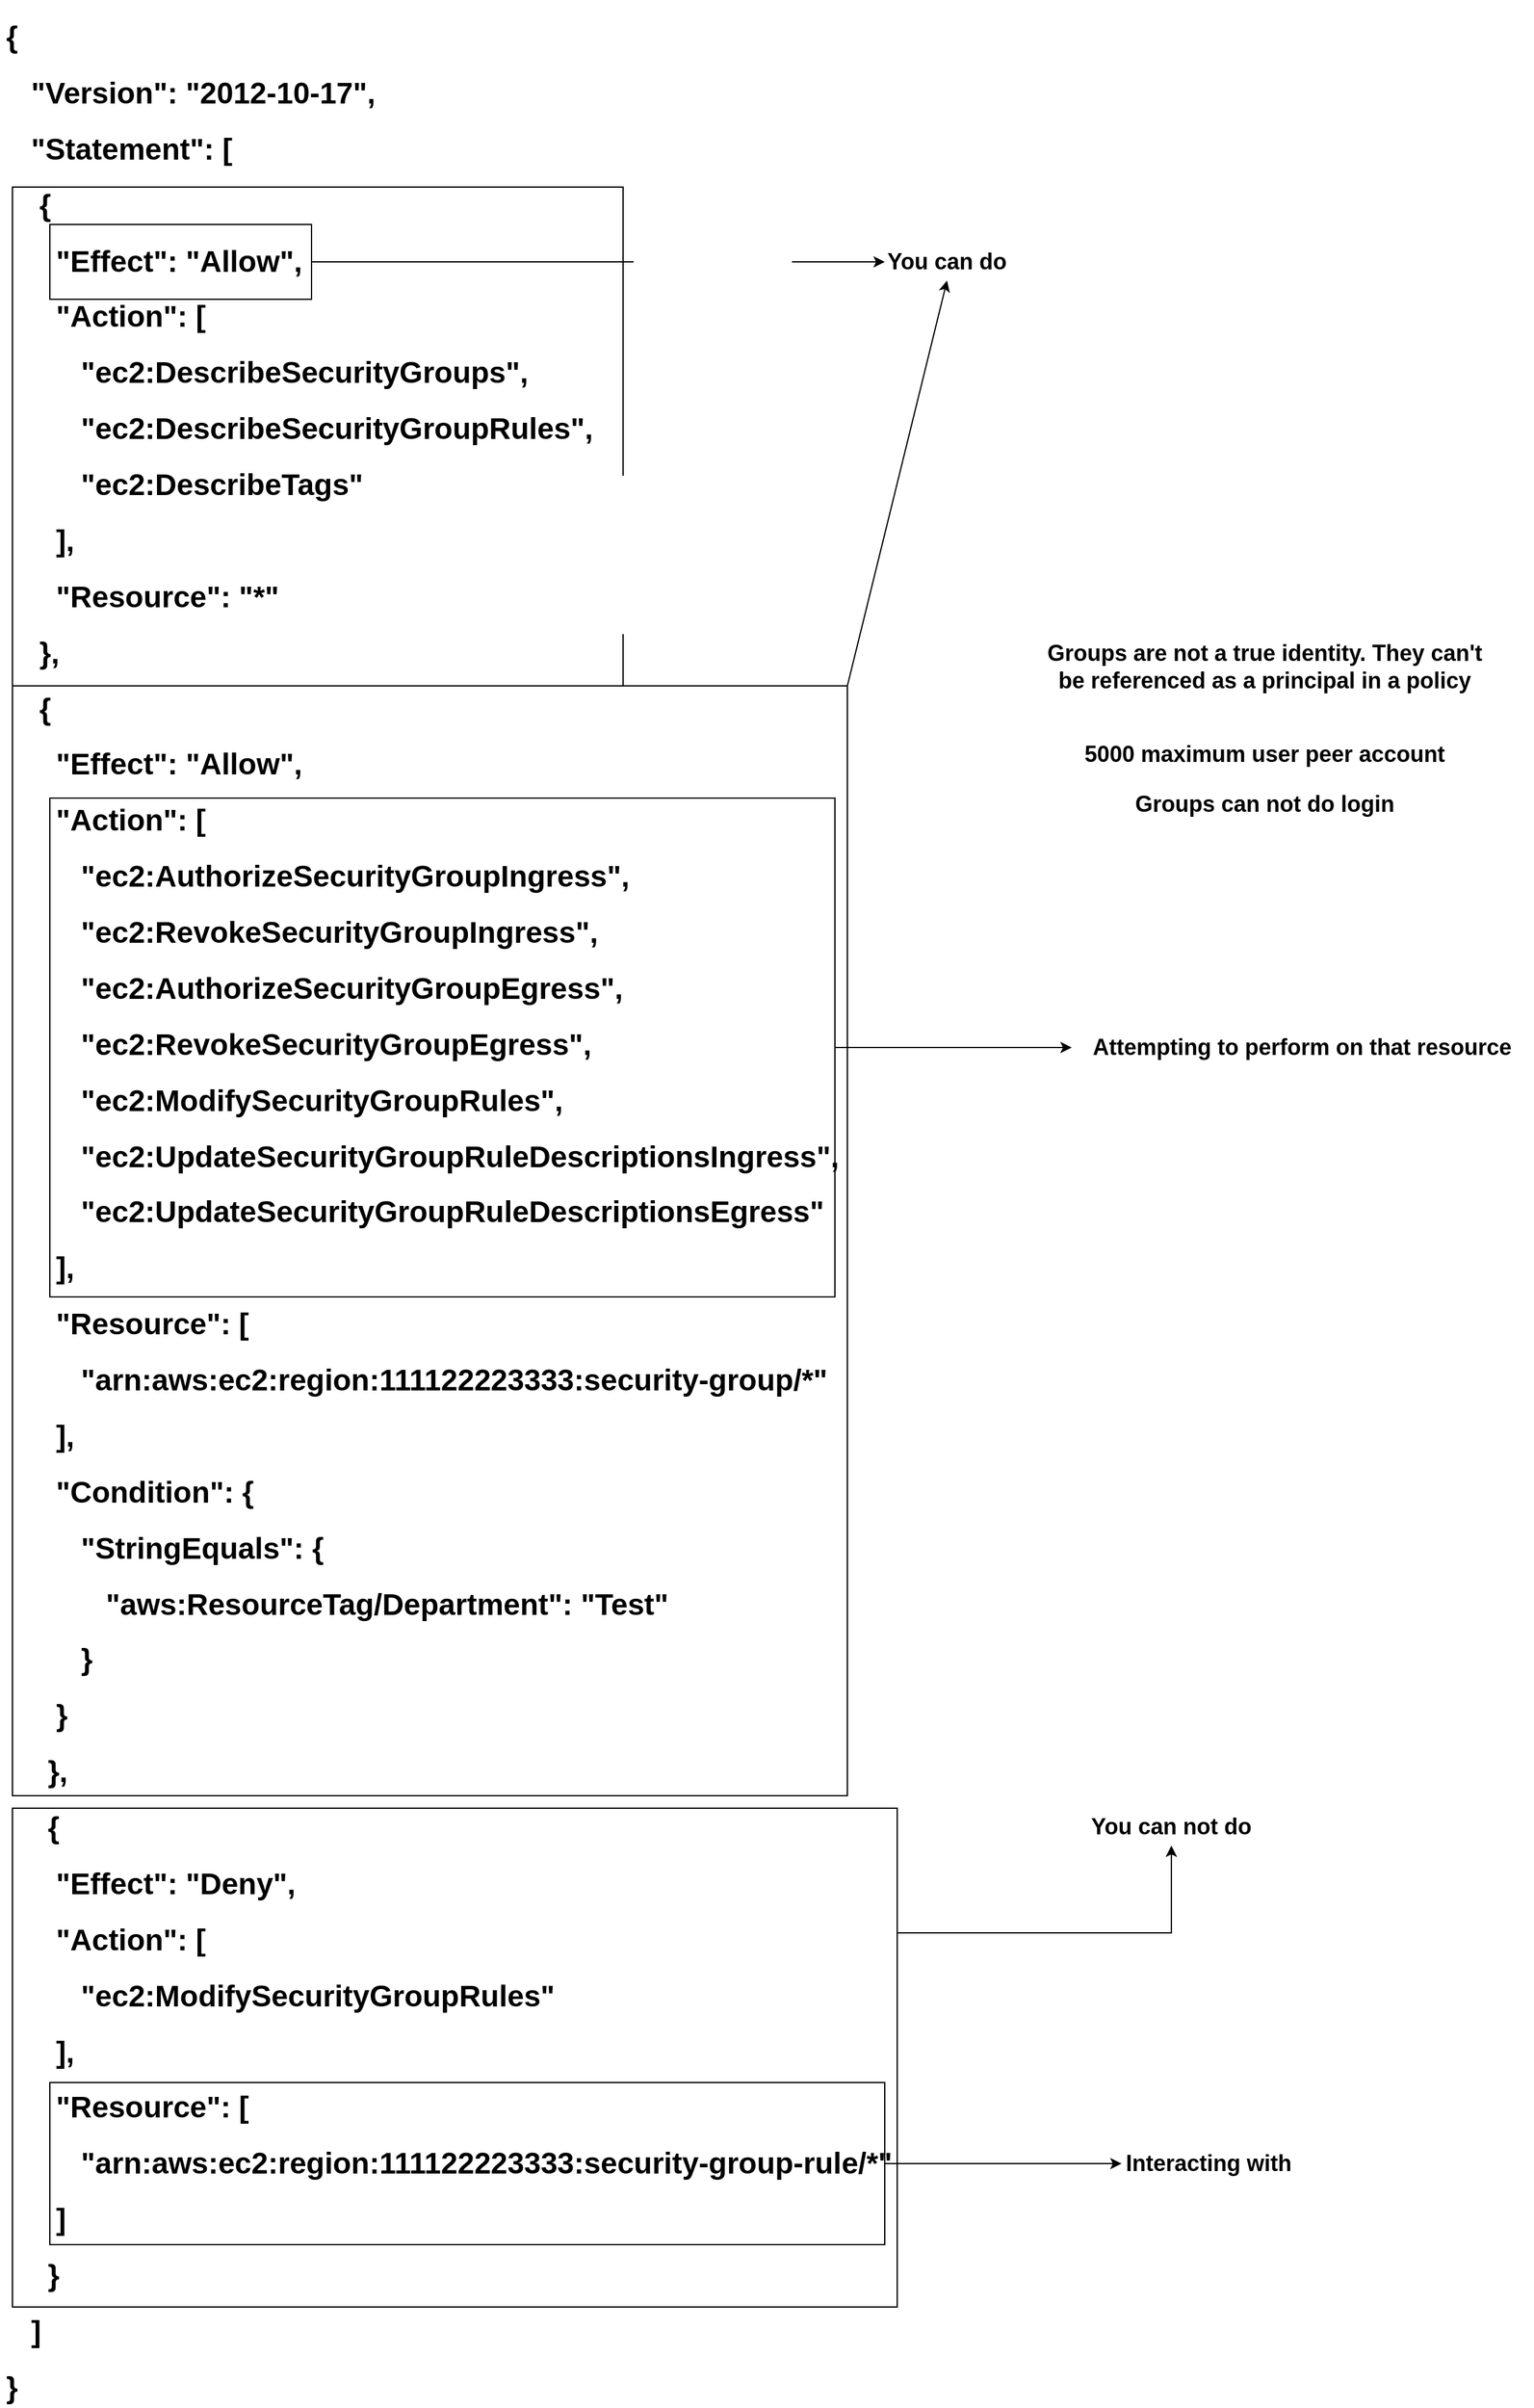 <mxfile version="22.1.16" type="device" pages="5">
  <diagram name="Policies" id="hPMrv_gNLxlbVWxgK_LG">
    <mxGraphModel dx="2004" dy="1203" grid="1" gridSize="10" guides="1" tooltips="1" connect="1" arrows="1" fold="1" page="1" pageScale="1" pageWidth="850" pageHeight="1100" math="0" shadow="0">
      <root>
        <mxCell id="0" />
        <mxCell id="1" parent="0" />
        <mxCell id="t0r2nMiQO9CvB49lToCA-1" value="&lt;h1&gt;{&lt;/h1&gt;&lt;h1&gt;&amp;nbsp; &amp;nbsp;&quot;Version&quot;: &quot;2012-10-17&quot;,&lt;/h1&gt;&lt;h1&gt;&amp;nbsp; &amp;nbsp;&quot;Statement&quot;: [&lt;/h1&gt;&lt;h1&gt;&amp;nbsp; &amp;nbsp; {&lt;/h1&gt;&lt;h1&gt;&amp;nbsp; &amp;nbsp; &amp;nbsp; &quot;Effect&quot;: &quot;Allow&quot;,&lt;/h1&gt;&lt;h1&gt;&amp;nbsp; &amp;nbsp; &amp;nbsp; &quot;Action&quot;: [&lt;/h1&gt;&lt;h1&gt;&amp;nbsp; &amp;nbsp; &amp;nbsp; &amp;nbsp; &amp;nbsp;&quot;ec2:DescribeSecurityGroups&quot;,&lt;/h1&gt;&lt;h1&gt;&amp;nbsp; &amp;nbsp; &amp;nbsp; &amp;nbsp; &amp;nbsp;&quot;ec2:DescribeSecurityGroupRules&quot;,&lt;/h1&gt;&lt;h1&gt;&amp;nbsp; &amp;nbsp; &amp;nbsp; &amp;nbsp; &amp;nbsp;&quot;ec2:DescribeTags&quot;&lt;/h1&gt;&lt;h1&gt;&amp;nbsp; &amp;nbsp; &amp;nbsp; ],&lt;/h1&gt;&lt;h1&gt;&amp;nbsp; &amp;nbsp; &amp;nbsp; &quot;Resource&quot;: &quot;*&quot;&lt;/h1&gt;&lt;h1&gt;&amp;nbsp; &amp;nbsp; },&lt;/h1&gt;&lt;h1&gt;&amp;nbsp; &amp;nbsp; {&lt;/h1&gt;&lt;h1&gt;&amp;nbsp; &amp;nbsp; &amp;nbsp; &quot;Effect&quot;: &quot;Allow&quot;,&lt;/h1&gt;&lt;h1&gt;&amp;nbsp; &amp;nbsp; &amp;nbsp; &quot;Action&quot;: [&lt;/h1&gt;&lt;h1&gt;&amp;nbsp; &amp;nbsp; &amp;nbsp; &amp;nbsp; &amp;nbsp;&quot;ec2:AuthorizeSecurityGroupIngress&quot;,&amp;nbsp;&lt;/h1&gt;&lt;h1&gt;&amp;nbsp; &amp;nbsp; &amp;nbsp; &amp;nbsp; &amp;nbsp;&quot;ec2:RevokeSecurityGroupIngress&quot;,&amp;nbsp;&lt;/h1&gt;&lt;h1&gt;&amp;nbsp; &amp;nbsp; &amp;nbsp; &amp;nbsp; &amp;nbsp;&quot;ec2:AuthorizeSecurityGroupEgress&quot;,&amp;nbsp;&lt;/h1&gt;&lt;h1&gt;&amp;nbsp; &amp;nbsp; &amp;nbsp; &amp;nbsp; &amp;nbsp;&quot;ec2:RevokeSecurityGroupEgress&quot;,&amp;nbsp;&lt;/h1&gt;&lt;h1&gt;&amp;nbsp; &amp;nbsp; &amp;nbsp; &amp;nbsp; &amp;nbsp;&quot;ec2:ModifySecurityGroupRules&quot;,&lt;/h1&gt;&lt;h1&gt;&amp;nbsp; &amp;nbsp; &amp;nbsp; &amp;nbsp; &amp;nbsp;&quot;ec2:UpdateSecurityGroupRuleDescriptionsIngress&quot;,&amp;nbsp;&lt;/h1&gt;&lt;h1&gt;&amp;nbsp; &amp;nbsp; &amp;nbsp; &amp;nbsp; &amp;nbsp;&quot;ec2:UpdateSecurityGroupRuleDescriptionsEgress&quot;&lt;/h1&gt;&lt;h1&gt;&amp;nbsp; &amp;nbsp; &amp;nbsp; ],&lt;/h1&gt;&lt;h1&gt;&amp;nbsp; &amp;nbsp; &amp;nbsp; &quot;Resource&quot;: [&lt;/h1&gt;&lt;h1&gt;&amp;nbsp; &amp;nbsp; &amp;nbsp; &amp;nbsp; &amp;nbsp;&quot;arn:aws:ec2:region:111122223333:security-group/*&quot;&lt;/h1&gt;&lt;h1&gt;&amp;nbsp; &amp;nbsp; &amp;nbsp; ],&lt;/h1&gt;&lt;h1&gt;&amp;nbsp; &amp;nbsp; &amp;nbsp; &quot;Condition&quot;: {&lt;/h1&gt;&lt;h1&gt;&amp;nbsp; &amp;nbsp; &amp;nbsp; &amp;nbsp; &amp;nbsp;&quot;StringEquals&quot;: {&lt;/h1&gt;&lt;h1&gt;&amp;nbsp; &amp;nbsp; &amp;nbsp; &amp;nbsp; &amp;nbsp; &amp;nbsp; &quot;aws:ResourceTag/Department&quot;: &quot;Test&quot;&lt;/h1&gt;&lt;h1&gt;&amp;nbsp; &amp;nbsp; &amp;nbsp; &amp;nbsp; &amp;nbsp;}&lt;/h1&gt;&lt;h1&gt;&amp;nbsp; &amp;nbsp; &amp;nbsp; }&lt;/h1&gt;&lt;h1&gt;&amp;nbsp; &amp;nbsp; &amp;nbsp;},&amp;nbsp; &amp;nbsp; &amp;nbsp;&lt;/h1&gt;&lt;h1&gt;&amp;nbsp; &amp;nbsp; &amp;nbsp;{&lt;/h1&gt;&lt;h1&gt;&amp;nbsp; &amp;nbsp; &amp;nbsp; &quot;Effect&quot;: &quot;Deny&quot;,&lt;/h1&gt;&lt;h1&gt;&amp;nbsp; &amp;nbsp; &amp;nbsp; &quot;Action&quot;: [&lt;/h1&gt;&lt;h1&gt;&amp;nbsp; &amp;nbsp; &amp;nbsp; &amp;nbsp; &amp;nbsp;&quot;ec2:ModifySecurityGroupRules&quot;&lt;/h1&gt;&lt;h1&gt;&amp;nbsp; &amp;nbsp; &amp;nbsp; ],&lt;/h1&gt;&lt;h1&gt;&amp;nbsp; &amp;nbsp; &amp;nbsp; &quot;Resource&quot;: [&lt;/h1&gt;&lt;h1&gt;&amp;nbsp; &amp;nbsp; &amp;nbsp; &amp;nbsp; &amp;nbsp;&quot;arn:aws:ec2:region:111122223333:security-group-rule/*&quot;&lt;/h1&gt;&lt;h1&gt;&amp;nbsp; &amp;nbsp; &amp;nbsp; ]&lt;/h1&gt;&lt;h1&gt;&amp;nbsp; &amp;nbsp; &amp;nbsp;}&lt;/h1&gt;&lt;h1&gt;&amp;nbsp; &amp;nbsp;]&lt;/h1&gt;&lt;h1&gt;}&lt;/h1&gt;" style="text;html=1;spacing=5;spacingTop=-20;whiteSpace=wrap;overflow=hidden;rounded=0;fillColor=none;" parent="1" vertex="1">
          <mxGeometry x="10" y="290" width="740" height="1920" as="geometry" />
        </mxCell>
        <mxCell id="t0r2nMiQO9CvB49lToCA-3" value="" style="rounded=0;whiteSpace=wrap;html=1;fillColor=none;" parent="1" vertex="1">
          <mxGeometry x="20" y="430" width="490" height="400" as="geometry" />
        </mxCell>
        <mxCell id="t0r2nMiQO9CvB49lToCA-4" value="" style="rounded=0;whiteSpace=wrap;html=1;fillColor=none;" parent="1" vertex="1">
          <mxGeometry x="20" y="830" width="670" height="890" as="geometry" />
        </mxCell>
        <mxCell id="t0r2nMiQO9CvB49lToCA-15" style="edgeStyle=orthogonalEdgeStyle;rounded=0;orthogonalLoop=1;jettySize=auto;html=1;exitX=1;exitY=0.25;exitDx=0;exitDy=0;entryX=0.5;entryY=1;entryDx=0;entryDy=0;" parent="1" source="t0r2nMiQO9CvB49lToCA-5" target="t0r2nMiQO9CvB49lToCA-13" edge="1">
          <mxGeometry relative="1" as="geometry" />
        </mxCell>
        <mxCell id="t0r2nMiQO9CvB49lToCA-5" value="" style="rounded=0;whiteSpace=wrap;html=1;fillColor=none;" parent="1" vertex="1">
          <mxGeometry x="20" y="1730" width="710" height="400" as="geometry" />
        </mxCell>
        <mxCell id="t0r2nMiQO9CvB49lToCA-20" style="edgeStyle=orthogonalEdgeStyle;rounded=0;orthogonalLoop=1;jettySize=auto;html=1;exitX=1;exitY=0.5;exitDx=0;exitDy=0;" parent="1" source="t0r2nMiQO9CvB49lToCA-7" target="t0r2nMiQO9CvB49lToCA-19" edge="1">
          <mxGeometry relative="1" as="geometry" />
        </mxCell>
        <mxCell id="t0r2nMiQO9CvB49lToCA-7" value="" style="rounded=0;whiteSpace=wrap;html=1;fillColor=none;" parent="1" vertex="1">
          <mxGeometry x="50" y="920" width="630" height="400" as="geometry" />
        </mxCell>
        <mxCell id="t0r2nMiQO9CvB49lToCA-17" style="edgeStyle=orthogonalEdgeStyle;rounded=0;orthogonalLoop=1;jettySize=auto;html=1;exitX=1;exitY=0.5;exitDx=0;exitDy=0;entryX=0;entryY=0.5;entryDx=0;entryDy=0;" parent="1" source="t0r2nMiQO9CvB49lToCA-8" target="t0r2nMiQO9CvB49lToCA-16" edge="1">
          <mxGeometry relative="1" as="geometry" />
        </mxCell>
        <mxCell id="t0r2nMiQO9CvB49lToCA-8" value="" style="rounded=0;whiteSpace=wrap;html=1;fillColor=none;" parent="1" vertex="1">
          <mxGeometry x="50" y="1950" width="670" height="130" as="geometry" />
        </mxCell>
        <mxCell id="t0r2nMiQO9CvB49lToCA-11" style="edgeStyle=orthogonalEdgeStyle;rounded=0;orthogonalLoop=1;jettySize=auto;html=1;exitX=1;exitY=0.5;exitDx=0;exitDy=0;entryX=0;entryY=0.5;entryDx=0;entryDy=0;" parent="1" source="t0r2nMiQO9CvB49lToCA-9" target="t0r2nMiQO9CvB49lToCA-10" edge="1">
          <mxGeometry relative="1" as="geometry" />
        </mxCell>
        <mxCell id="t0r2nMiQO9CvB49lToCA-9" value="" style="rounded=0;whiteSpace=wrap;html=1;fillColor=none;" parent="1" vertex="1">
          <mxGeometry x="50" y="460" width="210" height="60" as="geometry" />
        </mxCell>
        <mxCell id="t0r2nMiQO9CvB49lToCA-10" value="&lt;font style=&quot;font-size: 18px;&quot;&gt;&lt;b&gt;You can do&lt;/b&gt;&lt;/font&gt;" style="text;html=1;strokeColor=none;fillColor=none;align=center;verticalAlign=middle;whiteSpace=wrap;rounded=0;" parent="1" vertex="1">
          <mxGeometry x="720" y="475" width="100" height="30" as="geometry" />
        </mxCell>
        <mxCell id="t0r2nMiQO9CvB49lToCA-12" value="" style="endArrow=classic;html=1;rounded=0;entryX=0.5;entryY=1;entryDx=0;entryDy=0;exitX=1;exitY=0;exitDx=0;exitDy=0;" parent="1" source="t0r2nMiQO9CvB49lToCA-4" target="t0r2nMiQO9CvB49lToCA-10" edge="1">
          <mxGeometry width="50" height="50" relative="1" as="geometry">
            <mxPoint x="400" y="800" as="sourcePoint" />
            <mxPoint x="450" y="750" as="targetPoint" />
          </mxGeometry>
        </mxCell>
        <mxCell id="t0r2nMiQO9CvB49lToCA-13" value="&lt;font style=&quot;font-size: 18px;&quot;&gt;&lt;b&gt;You can not do&lt;/b&gt;&lt;/font&gt;" style="text;html=1;strokeColor=none;fillColor=none;align=center;verticalAlign=middle;whiteSpace=wrap;rounded=0;" parent="1" vertex="1">
          <mxGeometry x="880" y="1730" width="140" height="30" as="geometry" />
        </mxCell>
        <mxCell id="t0r2nMiQO9CvB49lToCA-16" value="&lt;font style=&quot;font-size: 18px;&quot;&gt;&lt;b&gt;Interacting with&lt;/b&gt;&lt;/font&gt;" style="text;html=1;strokeColor=none;fillColor=none;align=center;verticalAlign=middle;whiteSpace=wrap;rounded=0;" parent="1" vertex="1">
          <mxGeometry x="910" y="2000" width="140" height="30" as="geometry" />
        </mxCell>
        <mxCell id="t0r2nMiQO9CvB49lToCA-19" value="&lt;font style=&quot;font-size: 18px;&quot;&gt;&lt;b&gt;Attempting to perform on that resource&lt;/b&gt;&lt;/font&gt;" style="text;html=1;strokeColor=none;fillColor=none;align=center;verticalAlign=middle;whiteSpace=wrap;rounded=0;" parent="1" vertex="1">
          <mxGeometry x="870" y="1105" width="370" height="30" as="geometry" />
        </mxCell>
        <mxCell id="t0r2nMiQO9CvB49lToCA-21" value="&lt;font style=&quot;font-size: 18px;&quot;&gt;&lt;b&gt;Groups are not a true identity. They can&#39;t be referenced as a principal in a policy&lt;/b&gt;&lt;/font&gt;" style="text;html=1;strokeColor=none;fillColor=none;align=center;verticalAlign=middle;whiteSpace=wrap;rounded=0;" parent="1" vertex="1">
          <mxGeometry x="840" y="800" width="370" height="30" as="geometry" />
        </mxCell>
        <mxCell id="t0r2nMiQO9CvB49lToCA-22" value="&lt;font style=&quot;font-size: 18px;&quot;&gt;&lt;b&gt;5000 maximum user peer account&lt;/b&gt;&lt;/font&gt;" style="text;html=1;strokeColor=none;fillColor=none;align=center;verticalAlign=middle;whiteSpace=wrap;rounded=0;" parent="1" vertex="1">
          <mxGeometry x="840" y="870" width="370" height="30" as="geometry" />
        </mxCell>
        <mxCell id="t0r2nMiQO9CvB49lToCA-23" value="&lt;font style=&quot;font-size: 18px;&quot;&gt;&lt;b&gt;Groups can not do login&lt;/b&gt;&lt;/font&gt;" style="text;html=1;strokeColor=none;fillColor=none;align=center;verticalAlign=middle;whiteSpace=wrap;rounded=0;" parent="1" vertex="1">
          <mxGeometry x="840" y="910" width="370" height="30" as="geometry" />
        </mxCell>
      </root>
    </mxGraphModel>
  </diagram>
  <diagram id="Wl2CqEZ65HTwAhRFYRw9" name="Simple Storage Service S3">
    <mxGraphModel dx="2004" dy="1203" grid="1" gridSize="10" guides="1" tooltips="1" connect="1" arrows="1" fold="1" page="1" pageScale="1" pageWidth="850" pageHeight="1100" math="0" shadow="0">
      <root>
        <mxCell id="0" />
        <mxCell id="1" parent="0" />
        <mxCell id="F5VcM58SsQNHmoeyyxvb-59" value="" style="rounded=0;whiteSpace=wrap;html=1;" parent="1" vertex="1">
          <mxGeometry x="880" width="1060" height="1210" as="geometry" />
        </mxCell>
        <mxCell id="F5VcM58SsQNHmoeyyxvb-1" value="" style="rounded=0;whiteSpace=wrap;html=1;" parent="1" vertex="1">
          <mxGeometry width="880" height="1210" as="geometry" />
        </mxCell>
        <mxCell id="F5VcM58SsQNHmoeyyxvb-5" style="edgeStyle=orthogonalEdgeStyle;rounded=0;orthogonalLoop=1;jettySize=auto;html=1;flowAnimation=1;" parent="1" source="F5VcM58SsQNHmoeyyxvb-2" target="F5VcM58SsQNHmoeyyxvb-3" edge="1">
          <mxGeometry relative="1" as="geometry" />
        </mxCell>
        <mxCell id="F5VcM58SsQNHmoeyyxvb-7" value="&lt;font style=&quot;font-size: 12px;&quot;&gt;&lt;b&gt;Max 100 buckets&lt;/b&gt;&lt;/font&gt;" style="edgeLabel;html=1;align=center;verticalAlign=middle;resizable=0;points=[];" parent="F5VcM58SsQNHmoeyyxvb-5" vertex="1" connectable="0">
          <mxGeometry x="-0.107" relative="1" as="geometry">
            <mxPoint as="offset" />
          </mxGeometry>
        </mxCell>
        <mxCell id="F5VcM58SsQNHmoeyyxvb-6" style="edgeStyle=orthogonalEdgeStyle;rounded=0;orthogonalLoop=1;jettySize=auto;html=1;flowAnimation=1;" parent="1" source="F5VcM58SsQNHmoeyyxvb-3" target="F5VcM58SsQNHmoeyyxvb-4" edge="1">
          <mxGeometry relative="1" as="geometry" />
        </mxCell>
        <mxCell id="F5VcM58SsQNHmoeyyxvb-8" value="&lt;font style=&quot;font-size: 12px;&quot;&gt;&lt;b&gt;No objects limits&lt;/b&gt;&lt;/font&gt;" style="edgeLabel;html=1;align=center;verticalAlign=middle;resizable=0;points=[];" parent="F5VcM58SsQNHmoeyyxvb-6" vertex="1" connectable="0">
          <mxGeometry x="-0.337" relative="1" as="geometry">
            <mxPoint as="offset" />
          </mxGeometry>
        </mxCell>
        <mxCell id="F5VcM58SsQNHmoeyyxvb-3" value="" style="sketch=0;outlineConnect=0;fontColor=#232F3E;gradientColor=none;fillColor=#7AA116;strokeColor=none;dashed=0;verticalLabelPosition=bottom;verticalAlign=top;align=center;html=1;fontSize=12;fontStyle=0;aspect=fixed;pointerEvents=1;shape=mxgraph.aws4.bucket;" parent="1" vertex="1">
          <mxGeometry x="270" y="41" width="75" height="78" as="geometry" />
        </mxCell>
        <mxCell id="F5VcM58SsQNHmoeyyxvb-4" value="" style="sketch=0;outlineConnect=0;fontColor=#232F3E;gradientColor=none;fillColor=#7AA116;strokeColor=none;dashed=0;verticalLabelPosition=bottom;verticalAlign=top;align=center;html=1;fontSize=12;fontStyle=0;aspect=fixed;pointerEvents=1;shape=mxgraph.aws4.bucket_with_objects;" parent="1" vertex="1">
          <mxGeometry x="550" y="41" width="75" height="78" as="geometry" />
        </mxCell>
        <mxCell id="F5VcM58SsQNHmoeyyxvb-10" value="Region" style="points=[[0,0],[0.25,0],[0.5,0],[0.75,0],[1,0],[1,0.25],[1,0.5],[1,0.75],[1,1],[0.75,1],[0.5,1],[0.25,1],[0,1],[0,0.75],[0,0.5],[0,0.25]];outlineConnect=0;gradientColor=none;html=1;whiteSpace=wrap;fontSize=12;fontStyle=0;container=1;pointerEvents=0;collapsible=0;recursiveResize=0;shape=mxgraph.aws4.group;grIcon=mxgraph.aws4.group_region;strokeColor=#147EBA;fillColor=none;verticalAlign=top;align=left;spacingLeft=30;fontColor=#147EBA;dashed=1;" parent="1" vertex="1">
          <mxGeometry x="10" y="10" width="130" height="130" as="geometry" />
        </mxCell>
        <mxCell id="F5VcM58SsQNHmoeyyxvb-2" value="Amazon S3" style="sketch=0;outlineConnect=0;fontColor=#232F3E;gradientColor=none;strokeColor=#ffffff;fillColor=#232F3E;dashed=0;verticalLabelPosition=middle;verticalAlign=bottom;align=center;html=1;whiteSpace=wrap;fontSize=10;fontStyle=1;spacing=3;shape=mxgraph.aws4.productIcon;prIcon=mxgraph.aws4.s3;" parent="1" vertex="1">
          <mxGeometry x="40" y="30" width="80" height="100" as="geometry" />
        </mxCell>
        <mxCell id="F5VcM58SsQNHmoeyyxvb-11" value="Region" style="points=[[0,0],[0.25,0],[0.5,0],[0.75,0],[1,0],[1,0.25],[1,0.5],[1,0.75],[1,1],[0.75,1],[0.5,1],[0.25,1],[0,1],[0,0.75],[0,0.5],[0,0.25]];outlineConnect=0;gradientColor=none;html=1;whiteSpace=wrap;fontSize=12;fontStyle=0;container=1;pointerEvents=0;collapsible=0;recursiveResize=0;shape=mxgraph.aws4.group;grIcon=mxgraph.aws4.group_region;strokeColor=#147EBA;fillColor=none;verticalAlign=top;align=left;spacingLeft=30;fontColor=#147EBA;dashed=1;" parent="1" vertex="1">
          <mxGeometry x="610" y="140" width="130" height="130" as="geometry" />
        </mxCell>
        <mxCell id="F5VcM58SsQNHmoeyyxvb-9" value="Amazon S3" style="sketch=0;outlineConnect=0;fontColor=#232F3E;gradientColor=none;strokeColor=#ffffff;fillColor=#232F3E;dashed=0;verticalLabelPosition=middle;verticalAlign=bottom;align=center;html=1;whiteSpace=wrap;fontSize=10;fontStyle=1;spacing=3;shape=mxgraph.aws4.productIcon;prIcon=mxgraph.aws4.s3;" parent="1" vertex="1">
          <mxGeometry x="640" y="160" width="80" height="100" as="geometry" />
        </mxCell>
        <mxCell id="F5VcM58SsQNHmoeyyxvb-50" style="edgeStyle=orthogonalEdgeStyle;rounded=0;orthogonalLoop=1;jettySize=auto;html=1;flowAnimation=1;" parent="1" source="F5VcM58SsQNHmoeyyxvb-12" target="F5VcM58SsQNHmoeyyxvb-48" edge="1">
          <mxGeometry relative="1" as="geometry" />
        </mxCell>
        <mxCell id="F5VcM58SsQNHmoeyyxvb-12" value="" style="sketch=0;outlineConnect=0;fontColor=#232F3E;gradientColor=none;fillColor=#7AA116;strokeColor=none;dashed=0;verticalLabelPosition=bottom;verticalAlign=top;align=center;html=1;fontSize=12;fontStyle=0;aspect=fixed;pointerEvents=1;shape=mxgraph.aws4.s3_multi_region_access_points;" parent="1" vertex="1">
          <mxGeometry x="210" y="550" width="76" height="78" as="geometry" />
        </mxCell>
        <mxCell id="F5VcM58SsQNHmoeyyxvb-13" value="Region" style="points=[[0,0],[0.25,0],[0.5,0],[0.75,0],[1,0],[1,0.25],[1,0.5],[1,0.75],[1,1],[0.75,1],[0.5,1],[0.25,1],[0,1],[0,0.75],[0,0.5],[0,0.25]];outlineConnect=0;gradientColor=none;html=1;whiteSpace=wrap;fontSize=12;fontStyle=0;container=1;pointerEvents=0;collapsible=0;recursiveResize=0;shape=mxgraph.aws4.group;grIcon=mxgraph.aws4.group_region;strokeColor=#147EBA;fillColor=none;verticalAlign=top;align=left;spacingLeft=30;fontColor=#147EBA;dashed=1;" parent="1" vertex="1">
          <mxGeometry x="610" y="300" width="130" height="130" as="geometry" />
        </mxCell>
        <mxCell id="F5VcM58SsQNHmoeyyxvb-20" value="" style="sketch=0;outlineConnect=0;fontColor=#232F3E;gradientColor=none;fillColor=#7AA116;strokeColor=none;dashed=0;verticalLabelPosition=bottom;verticalAlign=top;align=center;html=1;fontSize=12;fontStyle=0;aspect=fixed;pointerEvents=1;shape=mxgraph.aws4.bucket;" parent="F5VcM58SsQNHmoeyyxvb-13" vertex="1">
          <mxGeometry x="27.5" y="30" width="75" height="78" as="geometry" />
        </mxCell>
        <mxCell id="F5VcM58SsQNHmoeyyxvb-14" value="Region" style="points=[[0,0],[0.25,0],[0.5,0],[0.75,0],[1,0],[1,0.25],[1,0.5],[1,0.75],[1,1],[0.75,1],[0.5,1],[0.25,1],[0,1],[0,0.75],[0,0.5],[0,0.25]];outlineConnect=0;gradientColor=none;html=1;whiteSpace=wrap;fontSize=12;fontStyle=0;container=1;pointerEvents=0;collapsible=0;recursiveResize=0;shape=mxgraph.aws4.group;grIcon=mxgraph.aws4.group_region;strokeColor=#147EBA;fillColor=none;verticalAlign=top;align=left;spacingLeft=30;fontColor=#147EBA;dashed=1;" parent="1" vertex="1">
          <mxGeometry x="610" y="524" width="130" height="130" as="geometry" />
        </mxCell>
        <mxCell id="F5VcM58SsQNHmoeyyxvb-15" value="Region" style="points=[[0,0],[0.25,0],[0.5,0],[0.75,0],[1,0],[1,0.25],[1,0.5],[1,0.75],[1,1],[0.75,1],[0.5,1],[0.25,1],[0,1],[0,0.75],[0,0.5],[0,0.25]];outlineConnect=0;gradientColor=none;html=1;whiteSpace=wrap;fontSize=12;fontStyle=0;container=1;pointerEvents=0;collapsible=0;recursiveResize=0;shape=mxgraph.aws4.group;grIcon=mxgraph.aws4.group_region;strokeColor=#147EBA;fillColor=none;verticalAlign=top;align=left;spacingLeft=30;fontColor=#147EBA;dashed=1;" parent="1" vertex="1">
          <mxGeometry x="620" y="740" width="130" height="130" as="geometry" />
        </mxCell>
        <mxCell id="F5VcM58SsQNHmoeyyxvb-22" value="" style="sketch=0;outlineConnect=0;fontColor=#232F3E;gradientColor=none;fillColor=#7AA116;strokeColor=none;dashed=0;verticalLabelPosition=bottom;verticalAlign=top;align=center;html=1;fontSize=12;fontStyle=0;aspect=fixed;pointerEvents=1;shape=mxgraph.aws4.bucket;" parent="F5VcM58SsQNHmoeyyxvb-15" vertex="1">
          <mxGeometry x="27.5" y="26" width="75" height="78" as="geometry" />
        </mxCell>
        <mxCell id="F5VcM58SsQNHmoeyyxvb-21" value="" style="sketch=0;outlineConnect=0;fontColor=#232F3E;gradientColor=none;fillColor=#7AA116;strokeColor=none;dashed=0;verticalLabelPosition=bottom;verticalAlign=top;align=center;html=1;fontSize=12;fontStyle=0;aspect=fixed;pointerEvents=1;shape=mxgraph.aws4.bucket;" parent="1" vertex="1">
          <mxGeometry x="637.5" y="560" width="75" height="78" as="geometry" />
        </mxCell>
        <mxCell id="F5VcM58SsQNHmoeyyxvb-24" style="edgeStyle=orthogonalEdgeStyle;rounded=0;orthogonalLoop=1;jettySize=auto;html=1;flowAnimation=1;" parent="1" source="F5VcM58SsQNHmoeyyxvb-23" target="F5VcM58SsQNHmoeyyxvb-12" edge="1">
          <mxGeometry relative="1" as="geometry" />
        </mxCell>
        <mxCell id="F5VcM58SsQNHmoeyyxvb-23" value="" style="verticalLabelPosition=bottom;html=1;verticalAlign=top;align=center;strokeColor=none;fillColor=#00BEF2;shape=mxgraph.azure.user;" parent="1" vertex="1">
          <mxGeometry x="72.5" y="564" width="47.5" height="50" as="geometry" />
        </mxCell>
        <mxCell id="F5VcM58SsQNHmoeyyxvb-25" value="&lt;font color=&quot;#ffffff&quot;&gt;Resource(Bucket) policy&lt;/font&gt;" style="sketch=0;outlineConnect=0;fontColor=#232F3E;gradientColor=none;strokeColor=#232F3E;fillColor=#ffffff;dashed=0;verticalLabelPosition=bottom;verticalAlign=top;align=center;html=1;fontSize=12;fontStyle=0;aspect=fixed;shape=mxgraph.aws4.resourceIcon;resIcon=mxgraph.aws4.policy;" parent="1" vertex="1">
          <mxGeometry x="760" y="300" width="60" height="60" as="geometry" />
        </mxCell>
        <mxCell id="F5VcM58SsQNHmoeyyxvb-33" style="edgeStyle=orthogonalEdgeStyle;rounded=0;orthogonalLoop=1;jettySize=auto;html=1;entryX=0;entryY=0.5;entryDx=0;entryDy=0;flowAnimation=1;" parent="1" source="F5VcM58SsQNHmoeyyxvb-28" target="F5VcM58SsQNHmoeyyxvb-31" edge="1">
          <mxGeometry relative="1" as="geometry" />
        </mxCell>
        <mxCell id="F5VcM58SsQNHmoeyyxvb-37" value="&lt;font style=&quot;font-size: 12px;&quot;&gt;&lt;b&gt;Can access&lt;/b&gt;&lt;/font&gt;" style="edgeLabel;html=1;align=center;verticalAlign=middle;resizable=0;points=[];" parent="F5VcM58SsQNHmoeyyxvb-33" vertex="1" connectable="0">
          <mxGeometry x="0.289" relative="1" as="geometry">
            <mxPoint y="1" as="offset" />
          </mxGeometry>
        </mxCell>
        <mxCell id="F5VcM58SsQNHmoeyyxvb-28" value="draw.io" style="html=1;strokeWidth=1;shadow=0;dashed=0;shape=mxgraph.ios7ui.url;fillColor=#e0e0e0;strokeColor=#c0c0c0;buttonText=;strokeColor2=#222222;fontColor=#222222;fontSize=8;spacingTop=2;align=center;whiteSpace=wrap;" parent="1" vertex="1">
          <mxGeometry x="345.5" y="955.25" width="165" height="12.5" as="geometry" />
        </mxCell>
        <mxCell id="F5VcM58SsQNHmoeyyxvb-32" style="edgeStyle=orthogonalEdgeStyle;rounded=0;orthogonalLoop=1;jettySize=auto;html=1;flowAnimation=1;" parent="1" source="F5VcM58SsQNHmoeyyxvb-29" target="F5VcM58SsQNHmoeyyxvb-28" edge="1">
          <mxGeometry relative="1" as="geometry" />
        </mxCell>
        <mxCell id="F5VcM58SsQNHmoeyyxvb-35" value="&lt;font style=&quot;font-size: 12px;&quot;&gt;&lt;b&gt;Generate pre-sign URL&lt;/b&gt;&lt;/font&gt;" style="edgeLabel;html=1;align=center;verticalAlign=middle;resizable=0;points=[];" parent="F5VcM58SsQNHmoeyyxvb-32" vertex="1" connectable="0">
          <mxGeometry x="0.23" relative="1" as="geometry">
            <mxPoint as="offset" />
          </mxGeometry>
        </mxCell>
        <mxCell id="F5VcM58SsQNHmoeyyxvb-29" value="" style="shadow=0;dashed=0;html=1;strokeColor=none;fillColor=#4495D1;labelPosition=center;verticalLabelPosition=bottom;verticalAlign=top;align=center;outlineConnect=0;shape=mxgraph.veeam.portal_admin;" parent="1" vertex="1">
          <mxGeometry x="74.05" y="937.1" width="44.4" height="48.8" as="geometry" />
        </mxCell>
        <mxCell id="F5VcM58SsQNHmoeyyxvb-30" value="" style="sketch=0;outlineConnect=0;fontColor=#232F3E;gradientColor=none;fillColor=#7AA116;strokeColor=none;dashed=0;verticalLabelPosition=bottom;verticalAlign=top;align=center;html=1;fontSize=12;fontStyle=0;aspect=fixed;pointerEvents=1;shape=mxgraph.aws4.bucket_with_objects;" parent="1" vertex="1">
          <mxGeometry x="660" y="922.5" width="75" height="78" as="geometry" />
        </mxCell>
        <mxCell id="F5VcM58SsQNHmoeyyxvb-31" value="Region" style="points=[[0,0],[0.25,0],[0.5,0],[0.75,0],[1,0],[1,0.25],[1,0.5],[1,0.75],[1,1],[0.75,1],[0.5,1],[0.25,1],[0,1],[0,0.75],[0,0.5],[0,0.25]];outlineConnect=0;gradientColor=none;html=1;whiteSpace=wrap;fontSize=12;fontStyle=0;container=1;pointerEvents=0;collapsible=0;recursiveResize=0;shape=mxgraph.aws4.group;grIcon=mxgraph.aws4.group_region;strokeColor=#147EBA;fillColor=none;verticalAlign=top;align=left;spacingLeft=30;fontColor=#147EBA;dashed=1;" parent="1" vertex="1">
          <mxGeometry x="620" y="896.5" width="130" height="130" as="geometry" />
        </mxCell>
        <mxCell id="F5VcM58SsQNHmoeyyxvb-43" style="edgeStyle=orthogonalEdgeStyle;rounded=0;orthogonalLoop=1;jettySize=auto;html=1;exitX=1;exitY=0.5;exitDx=0;exitDy=0;exitPerimeter=0;entryX=0;entryY=0.5;entryDx=0;entryDy=0;flowAnimation=1;" parent="1" source="F5VcM58SsQNHmoeyyxvb-40" target="F5VcM58SsQNHmoeyyxvb-11" edge="1">
          <mxGeometry relative="1" as="geometry" />
        </mxCell>
        <mxCell id="F5VcM58SsQNHmoeyyxvb-44" value="&lt;font style=&quot;font-size: 12px;&quot;&gt;&lt;b&gt;Increase upload/download objects&lt;/b&gt;&lt;/font&gt;" style="edgeLabel;html=1;align=center;verticalAlign=middle;resizable=0;points=[];" parent="F5VcM58SsQNHmoeyyxvb-43" vertex="1" connectable="0">
          <mxGeometry x="0.05" y="-1" relative="1" as="geometry">
            <mxPoint as="offset" />
          </mxGeometry>
        </mxCell>
        <mxCell id="F5VcM58SsQNHmoeyyxvb-40" value="" style="sketch=0;points=[[0,0,0],[0.25,0,0],[0.5,0,0],[0.75,0,0],[1,0,0],[0,1,0],[0.25,1,0],[0.5,1,0],[0.75,1,0],[1,1,0],[0,0.25,0],[0,0.5,0],[0,0.75,0],[1,0.25,0],[1,0.5,0],[1,0.75,0]];outlineConnect=0;fontColor=#232F3E;fillColor=#8C4FFF;strokeColor=#ffffff;dashed=0;verticalLabelPosition=bottom;verticalAlign=top;align=center;html=1;fontSize=12;fontStyle=0;aspect=fixed;shape=mxgraph.aws4.resourceIcon;resIcon=mxgraph.aws4.global_accelerator;" parent="1" vertex="1">
          <mxGeometry x="250" y="166" width="78" height="78" as="geometry" />
        </mxCell>
        <mxCell id="F5VcM58SsQNHmoeyyxvb-41" value="Use global accelerator" style="verticalLabelPosition=bottom;html=1;verticalAlign=top;align=center;strokeColor=none;fillColor=#00BEF2;shape=mxgraph.azure.user;" parent="1" vertex="1">
          <mxGeometry x="50" y="180" width="47.5" height="50" as="geometry" />
        </mxCell>
        <mxCell id="F5VcM58SsQNHmoeyyxvb-42" style="edgeStyle=orthogonalEdgeStyle;rounded=0;orthogonalLoop=1;jettySize=auto;html=1;entryX=0;entryY=0.5;entryDx=0;entryDy=0;entryPerimeter=0;flowAnimation=1;" parent="1" source="F5VcM58SsQNHmoeyyxvb-41" target="F5VcM58SsQNHmoeyyxvb-40" edge="1">
          <mxGeometry relative="1" as="geometry" />
        </mxCell>
        <mxCell id="F5VcM58SsQNHmoeyyxvb-51" style="edgeStyle=orthogonalEdgeStyle;rounded=0;orthogonalLoop=1;jettySize=auto;html=1;entryX=0;entryY=0.5;entryDx=0;entryDy=0;flowAnimation=1;" parent="1" source="F5VcM58SsQNHmoeyyxvb-48" target="F5VcM58SsQNHmoeyyxvb-14" edge="1">
          <mxGeometry relative="1" as="geometry" />
        </mxCell>
        <mxCell id="F5VcM58SsQNHmoeyyxvb-52" style="edgeStyle=orthogonalEdgeStyle;rounded=0;orthogonalLoop=1;jettySize=auto;html=1;entryX=0;entryY=0.5;entryDx=0;entryDy=0;flowAnimation=1;" parent="1" source="F5VcM58SsQNHmoeyyxvb-48" target="F5VcM58SsQNHmoeyyxvb-13" edge="1">
          <mxGeometry relative="1" as="geometry">
            <Array as="points">
              <mxPoint x="540" y="589" />
              <mxPoint x="540" y="365" />
            </Array>
          </mxGeometry>
        </mxCell>
        <mxCell id="F5VcM58SsQNHmoeyyxvb-53" style="edgeStyle=orthogonalEdgeStyle;rounded=0;orthogonalLoop=1;jettySize=auto;html=1;entryX=0;entryY=0.75;entryDx=0;entryDy=0;flowAnimation=1;" parent="1" source="F5VcM58SsQNHmoeyyxvb-48" target="F5VcM58SsQNHmoeyyxvb-15" edge="1">
          <mxGeometry relative="1" as="geometry">
            <Array as="points">
              <mxPoint x="540" y="589" />
              <mxPoint x="540" y="838" />
            </Array>
          </mxGeometry>
        </mxCell>
        <mxCell id="F5VcM58SsQNHmoeyyxvb-48" value="&lt;font color=&quot;#ffffff&quot;&gt;Access point VPC origin&lt;/font&gt;" style="sketch=0;outlineConnect=0;fontColor=#232F3E;gradientColor=none;fillColor=#7AA116;strokeColor=none;dashed=0;verticalLabelPosition=bottom;verticalAlign=top;align=center;html=1;fontSize=12;fontStyle=0;aspect=fixed;pointerEvents=1;shape=mxgraph.aws4.general_access_points;" parent="1" vertex="1">
          <mxGeometry x="390" y="550" width="65" height="78" as="geometry" />
        </mxCell>
        <mxCell id="F5VcM58SsQNHmoeyyxvb-49" value="&lt;font color=&quot;#ffffff&quot;&gt;Access point with VCP origin&lt;/font&gt;" style="sketch=0;outlineConnect=0;fontColor=#232F3E;gradientColor=none;strokeColor=#232F3E;fillColor=#ffffff;dashed=0;verticalLabelPosition=bottom;verticalAlign=top;align=center;html=1;fontSize=12;fontStyle=0;aspect=fixed;shape=mxgraph.aws4.resourceIcon;resIcon=mxgraph.aws4.policy;" parent="1" vertex="1">
          <mxGeometry x="395" y="652" width="60" height="60" as="geometry" />
        </mxCell>
        <mxCell id="F5VcM58SsQNHmoeyyxvb-56" value="&lt;font color=&quot;#ffffff&quot;&gt;Resource(Bucket) policy&lt;/font&gt;" style="sketch=0;outlineConnect=0;fontColor=#232F3E;gradientColor=none;strokeColor=#232F3E;fillColor=#ffffff;dashed=0;verticalLabelPosition=bottom;verticalAlign=top;align=center;html=1;fontSize=12;fontStyle=0;aspect=fixed;shape=mxgraph.aws4.resourceIcon;resIcon=mxgraph.aws4.policy;" parent="1" vertex="1">
          <mxGeometry x="760" y="524" width="60" height="60" as="geometry" />
        </mxCell>
        <mxCell id="F5VcM58SsQNHmoeyyxvb-58" value="&lt;font color=&quot;#ffffff&quot;&gt;Resource(Bucket) policy&lt;/font&gt;" style="sketch=0;outlineConnect=0;fontColor=#232F3E;gradientColor=none;strokeColor=#232F3E;fillColor=#ffffff;dashed=0;verticalLabelPosition=bottom;verticalAlign=top;align=center;html=1;fontSize=12;fontStyle=0;aspect=fixed;shape=mxgraph.aws4.resourceIcon;resIcon=mxgraph.aws4.policy;" parent="1" vertex="1">
          <mxGeometry x="770" y="740" width="60" height="60" as="geometry" />
        </mxCell>
        <mxCell id="F5VcM58SsQNHmoeyyxvb-60" value="&lt;font color=&quot;#ffffff&quot;&gt;&lt;b&gt;S3 Standard&lt;/b&gt;&lt;/font&gt;" style="sketch=0;points=[[0,0,0],[0.25,0,0],[0.5,0,0],[0.75,0,0],[1,0,0],[0,1,0],[0.25,1,0],[0.5,1,0],[0.75,1,0],[1,1,0],[0,0.25,0],[0,0.5,0],[0,0.75,0],[1,0.25,0],[1,0.5,0],[1,0.75,0]];outlineConnect=0;fontColor=#232F3E;fillColor=#7AA116;strokeColor=#ffffff;dashed=0;verticalLabelPosition=bottom;verticalAlign=top;align=center;html=1;fontSize=12;fontStyle=0;aspect=fixed;shape=mxgraph.aws4.resourceIcon;resIcon=mxgraph.aws4.s3;" parent="1" vertex="1">
          <mxGeometry x="910" y="15" width="78" height="78" as="geometry" />
        </mxCell>
        <mxCell id="F5VcM58SsQNHmoeyyxvb-63" value="&lt;font color=&quot;#ffffff&quot;&gt;&lt;b&gt;S3 Infrequent Access&lt;/b&gt;&lt;/font&gt;" style="sketch=0;points=[[0,0,0],[0.25,0,0],[0.5,0,0],[0.75,0,0],[1,0,0],[0,1,0],[0.25,1,0],[0.5,1,0],[0.75,1,0],[1,1,0],[0,0.25,0],[0,0.5,0],[0,0.75,0],[1,0.25,0],[1,0.5,0],[1,0.75,0]];outlineConnect=0;fontColor=#232F3E;fillColor=#7AA116;strokeColor=#ffffff;dashed=0;verticalLabelPosition=bottom;verticalAlign=top;align=center;html=1;fontSize=12;fontStyle=0;aspect=fixed;shape=mxgraph.aws4.resourceIcon;resIcon=mxgraph.aws4.s3;" parent="1" vertex="1">
          <mxGeometry x="1447" y="10" width="78" height="78" as="geometry" />
        </mxCell>
        <mxCell id="F5VcM58SsQNHmoeyyxvb-64" value="&lt;font color=&quot;#ffffff&quot;&gt;&lt;b&gt;S3 One Zone IA&lt;/b&gt;&lt;/font&gt;" style="sketch=0;points=[[0,0,0],[0.25,0,0],[0.5,0,0],[0.75,0,0],[1,0,0],[0,1,0],[0.25,1,0],[0.5,1,0],[0.75,1,0],[1,1,0],[0,0.25,0],[0,0.5,0],[0,0.75,0],[1,0.25,0],[1,0.5,0],[1,0.75,0]];outlineConnect=0;fontColor=#232F3E;fillColor=#7AA116;strokeColor=#ffffff;dashed=0;verticalLabelPosition=bottom;verticalAlign=top;align=center;html=1;fontSize=12;fontStyle=0;aspect=fixed;shape=mxgraph.aws4.resourceIcon;resIcon=mxgraph.aws4.s3;" parent="1" vertex="1">
          <mxGeometry x="900" y="308" width="78" height="78" as="geometry" />
        </mxCell>
        <mxCell id="F5VcM58SsQNHmoeyyxvb-65" value="&lt;font color=&quot;#ffffff&quot;&gt;&lt;b&gt;S3 Glacier-instant&lt;/b&gt;&lt;/font&gt;" style="sketch=0;points=[[0,0,0],[0.25,0,0],[0.5,0,0],[0.75,0,0],[1,0,0],[0,1,0],[0.25,1,0],[0.5,1,0],[0.75,1,0],[1,1,0],[0,0.25,0],[0,0.5,0],[0,0.75,0],[1,0.25,0],[1,0.5,0],[1,0.75,0]];outlineConnect=0;fontColor=#232F3E;fillColor=#7AA116;strokeColor=#ffffff;dashed=0;verticalLabelPosition=bottom;verticalAlign=top;align=center;html=1;fontSize=12;fontStyle=0;aspect=fixed;shape=mxgraph.aws4.resourceIcon;resIcon=mxgraph.aws4.glacier;" parent="1" vertex="1">
          <mxGeometry x="1447" y="308" width="78" height="78" as="geometry" />
        </mxCell>
        <mxCell id="F5VcM58SsQNHmoeyyxvb-66" value="&lt;font color=&quot;#ffffff&quot;&gt;&lt;b&gt;S3 Glacier-flexible&lt;/b&gt;&lt;/font&gt;" style="sketch=0;points=[[0,0,0],[0.25,0,0],[0.5,0,0],[0.75,0,0],[1,0,0],[0,1,0],[0.25,1,0],[0.5,1,0],[0.75,1,0],[1,1,0],[0,0.25,0],[0,0.5,0],[0,0.75,0],[1,0.25,0],[1,0.5,0],[1,0.75,0]];outlineConnect=0;fontColor=#232F3E;fillColor=#7AA116;strokeColor=#ffffff;dashed=0;verticalLabelPosition=bottom;verticalAlign=top;align=center;html=1;fontSize=12;fontStyle=0;aspect=fixed;shape=mxgraph.aws4.resourceIcon;resIcon=mxgraph.aws4.glacier;" parent="1" vertex="1">
          <mxGeometry x="910" y="612" width="78" height="78" as="geometry" />
        </mxCell>
        <mxCell id="F5VcM58SsQNHmoeyyxvb-68" value="&lt;font color=&quot;#ffffff&quot;&gt;&lt;b&gt;S3 Glacier Deep Archive&lt;/b&gt;&lt;/font&gt;" style="sketch=0;outlineConnect=0;fontColor=#232F3E;gradientColor=none;fillColor=#7AA116;strokeColor=none;dashed=0;verticalLabelPosition=bottom;verticalAlign=top;align=center;html=1;fontSize=12;fontStyle=0;aspect=fixed;pointerEvents=1;shape=mxgraph.aws4.vault;" parent="1" vertex="1">
          <mxGeometry x="1447" y="612" width="62" height="78" as="geometry" />
        </mxCell>
        <mxCell id="F5VcM58SsQNHmoeyyxvb-122" value="100.0%&lt;br&gt;Replication over 3 AZ&lt;br&gt;Frequently accessed&lt;br&gt;GB fee for data stored&lt;br&gt;GB charge for transfer OUT&lt;br&gt;No specific retrieval fee, minimum duration, minimum size&lt;br&gt;Important data, no replaceable" style="strokeWidth=1;shadow=0;dashed=0;align=center;html=1;shape=mxgraph.mockup.text.stickyNote2;fontColor=#666666;mainText=;fontSize=17;whiteSpace=wrap;fillColor=#ffffcc;strokeColor=#F62E00;" parent="1" vertex="1">
          <mxGeometry x="1040" y="10" width="280" height="250" as="geometry" />
        </mxCell>
        <mxCell id="F5VcM58SsQNHmoeyyxvb-124" value="100.0%&lt;br&gt;Replication over 3 AZ&lt;br&gt;Infrequent accessed&lt;br&gt;Long live data&lt;br&gt;Cost increase with frequent data access&lt;br&gt;30 days minimum duration&lt;br&gt;128 KB minimum capacity charge per object" style="strokeWidth=1;shadow=0;dashed=0;align=center;html=1;shape=mxgraph.mockup.text.stickyNote2;fontColor=#666666;mainText=;fontSize=17;whiteSpace=wrap;fillColor=#ffffcc;strokeColor=#F62E00;" parent="1" vertex="1">
          <mxGeometry x="1597" y="10" width="280" height="250" as="geometry" />
        </mxCell>
        <mxCell id="F5VcM58SsQNHmoeyyxvb-125" value="100.0%&lt;br&gt;Only 1 AZ&lt;br&gt;No critical data could replaceable&lt;br&gt;Infrequent access&lt;br&gt;30 days minimum billing&lt;br&gt;128 KB minimum capacity carge per object&lt;br&gt;Cost increase with frequent data access" style="strokeWidth=1;shadow=0;dashed=0;align=center;html=1;shape=mxgraph.mockup.text.stickyNote2;fontColor=#666666;mainText=;fontSize=17;whiteSpace=wrap;fillColor=#ffffcc;strokeColor=#F62E00;" parent="1" vertex="1">
          <mxGeometry x="1040" y="308" width="280" height="250" as="geometry" />
        </mxCell>
        <mxCell id="F5VcM58SsQNHmoeyyxvb-126" value="100.0%&lt;br&gt;Replication over 3 AZ&lt;br&gt;Archival data&lt;br&gt;Realtime access isn&#39;t needed&lt;br&gt;90 days minimum billing&lt;br&gt;40 KB minimun size objects&lt;br&gt;Not public&lt;br&gt;Get data in minutes or hours" style="strokeWidth=1;shadow=0;dashed=0;align=center;html=1;shape=mxgraph.mockup.text.stickyNote2;fontColor=#666666;mainText=;fontSize=17;whiteSpace=wrap;fillColor=#ffffcc;strokeColor=#F62E00;" parent="1" vertex="1">
          <mxGeometry x="1040" y="612" width="280" height="250" as="geometry" />
        </mxCell>
        <mxCell id="F5VcM58SsQNHmoeyyxvb-127" value="100.0%&lt;br&gt;Replication over 3 AZ&lt;br&gt;Long live data&lt;br&gt;Infrequent access&lt;br&gt;90 days minimum billing&lt;br&gt;128 KB minimum capacity carge per object&lt;br&gt;Cost increase with frequent data access" style="strokeWidth=1;shadow=0;dashed=0;align=center;html=1;shape=mxgraph.mockup.text.stickyNote2;fontColor=#666666;mainText=;fontSize=17;whiteSpace=wrap;fillColor=#ffffcc;strokeColor=#F62E00;" parent="1" vertex="1">
          <mxGeometry x="1597" y="308" width="280" height="250" as="geometry" />
        </mxCell>
        <mxCell id="F5VcM58SsQNHmoeyyxvb-128" value="100.0%&lt;br&gt;Replication over 3 AZ&lt;br&gt;Archival data&lt;br&gt;Realtime access isn&#39;t needed&lt;br&gt;180 days minimum billing&lt;br&gt;128 KB minimun size objects&lt;br&gt;Not public&lt;br&gt;Get data in hours or days" style="strokeWidth=1;shadow=0;dashed=0;align=center;html=1;shape=mxgraph.mockup.text.stickyNote2;fontColor=#666666;mainText=;fontSize=17;whiteSpace=wrap;fillColor=#ffffcc;strokeColor=#F62E00;" parent="1" vertex="1">
          <mxGeometry x="1617" y="612" width="280" height="250" as="geometry" />
        </mxCell>
        <mxCell id="i9c1VbEfVlVNTnUH7HL5-20" style="edgeStyle=orthogonalEdgeStyle;rounded=0;orthogonalLoop=1;jettySize=auto;html=1;exitX=1;exitY=0.5;exitDx=0;exitDy=0;exitPerimeter=0;" parent="1" source="i9c1VbEfVlVNTnUH7HL5-2" target="i9c1VbEfVlVNTnUH7HL5-3" edge="1">
          <mxGeometry relative="1" as="geometry" />
        </mxCell>
        <mxCell id="i9c1VbEfVlVNTnUH7HL5-2" value="" style="sketch=0;points=[[0,0,0],[0.25,0,0],[0.5,0,0],[0.75,0,0],[1,0,0],[0,1,0],[0.25,1,0],[0.5,1,0],[0.75,1,0],[1,1,0],[0,0.25,0],[0,0.5,0],[0,0.75,0],[1,0.25,0],[1,0.5,0],[1,0.75,0]];outlineConnect=0;fontColor=#232F3E;fillColor=#7AA116;strokeColor=#ffffff;dashed=0;verticalLabelPosition=bottom;verticalAlign=top;align=center;html=1;fontSize=12;fontStyle=0;aspect=fixed;shape=mxgraph.aws4.resourceIcon;resIcon=mxgraph.aws4.s3;" parent="1" vertex="1">
          <mxGeometry x="910" y="912.5" width="78" height="78" as="geometry" />
        </mxCell>
        <mxCell id="i9c1VbEfVlVNTnUH7HL5-3" value="" style="outlineConnect=0;dashed=0;verticalLabelPosition=bottom;verticalAlign=top;align=center;html=1;shape=mxgraph.aws3.kms;fillColor=#759C3E;gradientColor=none;" parent="1" vertex="1">
          <mxGeometry x="1190" y="905" width="76.5" height="93" as="geometry" />
        </mxCell>
        <mxCell id="i9c1VbEfVlVNTnUH7HL5-4" value="" style="sketch=0;points=[[0,0,0],[0.25,0,0],[0.5,0,0],[0.75,0,0],[1,0,0],[0,1,0],[0.25,1,0],[0.5,1,0],[0.75,1,0],[1,1,0],[0,0.25,0],[0,0.5,0],[0,0.75,0],[1,0.25,0],[1,0.5,0],[1,0.75,0]];outlineConnect=0;fontColor=#232F3E;fillColor=#7AA116;strokeColor=#ffffff;dashed=0;verticalLabelPosition=bottom;verticalAlign=top;align=center;html=1;fontSize=12;fontStyle=0;aspect=fixed;shape=mxgraph.aws4.resourceIcon;resIcon=mxgraph.aws4.s3;" parent="1" vertex="1">
          <mxGeometry x="1470" y="896.5" width="78" height="78" as="geometry" />
        </mxCell>
        <mxCell id="i9c1VbEfVlVNTnUH7HL5-5" value="" style="sketch=0;html=1;aspect=fixed;strokeColor=none;shadow=0;fillColor=#3B8DF1;verticalAlign=top;labelPosition=center;verticalLabelPosition=bottom;shape=mxgraph.gcp2.lock" parent="1" vertex="1">
          <mxGeometry x="1447" y="937.1" width="37" height="47.44" as="geometry" />
        </mxCell>
        <mxCell id="i9c1VbEfVlVNTnUH7HL5-7" value="" style="sketch=0;points=[[0,0,0],[0.25,0,0],[0.5,0,0],[0.75,0,0],[1,0,0],[0,1,0],[0.25,1,0],[0.5,1,0],[0.75,1,0],[1,1,0],[0,0.25,0],[0,0.5,0],[0,0.75,0],[1,0.25,0],[1,0.5,0],[1,0.75,0]];outlineConnect=0;fontColor=#232F3E;fillColor=#7AA116;strokeColor=#ffffff;dashed=0;verticalLabelPosition=bottom;verticalAlign=top;align=center;html=1;fontSize=12;fontStyle=0;aspect=fixed;shape=mxgraph.aws4.resourceIcon;resIcon=mxgraph.aws4.s3;" parent="1" vertex="1">
          <mxGeometry x="1470" y="1012" width="78" height="78" as="geometry" />
        </mxCell>
        <mxCell id="i9c1VbEfVlVNTnUH7HL5-8" value="" style="sketch=0;html=1;aspect=fixed;strokeColor=none;shadow=0;fillColor=#3B8DF1;verticalAlign=top;labelPosition=center;verticalLabelPosition=bottom;shape=mxgraph.gcp2.lock" parent="1" vertex="1">
          <mxGeometry x="1447" y="1052.6" width="37" height="47.44" as="geometry" />
        </mxCell>
        <mxCell id="i9c1VbEfVlVNTnUH7HL5-9" value="" style="shadow=0;dashed=0;html=1;strokeColor=none;fillColor=#4495D1;labelPosition=center;verticalLabelPosition=bottom;verticalAlign=top;align=center;outlineConnect=0;shape=mxgraph.veeam.portal_admin;" parent="1" vertex="1">
          <mxGeometry x="926.8" y="1041.2" width="44.4" height="48.8" as="geometry" />
        </mxCell>
        <mxCell id="i9c1VbEfVlVNTnUH7HL5-10" value="" style="whiteSpace=wrap;html=1;shape=mxgraph.basic.document" parent="1" vertex="1">
          <mxGeometry x="978" y="1026.5" width="52" height="63.5" as="geometry" />
        </mxCell>
        <mxCell id="i9c1VbEfVlVNTnUH7HL5-11" value="" style="outlineConnect=0;dashed=0;verticalLabelPosition=bottom;verticalAlign=top;align=center;html=1;shape=mxgraph.aws3.kms;fillColor=#759C3E;gradientColor=none;" parent="1" vertex="1">
          <mxGeometry x="1190" y="1026.5" width="76.5" height="93" as="geometry" />
        </mxCell>
        <mxCell id="i9c1VbEfVlVNTnUH7HL5-12" value="" style="verticalLabelPosition=bottom;html=1;verticalAlign=top;align=center;strokeColor=none;fillColor=#00BEF2;shape=mxgraph.azure.user;" parent="1" vertex="1">
          <mxGeometry x="915.25" y="1140" width="47.5" height="50" as="geometry" />
        </mxCell>
        <mxCell id="i9c1VbEfVlVNTnUH7HL5-13" value="" style="sketch=0;points=[[0,0,0],[0.25,0,0],[0.5,0,0],[0.75,0,0],[1,0,0],[0,1,0],[0.25,1,0],[0.5,1,0],[0.75,1,0],[1,1,0],[0,0.25,0],[0,0.5,0],[0,0.75,0],[1,0.25,0],[1,0.5,0],[1,0.75,0]];outlineConnect=0;fontColor=#232F3E;fillColor=#7AA116;strokeColor=#ffffff;dashed=0;verticalLabelPosition=bottom;verticalAlign=top;align=center;html=1;fontSize=12;fontStyle=0;aspect=fixed;shape=mxgraph.aws4.resourceIcon;resIcon=mxgraph.aws4.s3;" parent="1" vertex="1">
          <mxGeometry x="1197" y="1132" width="78" height="78" as="geometry" />
        </mxCell>
        <mxCell id="i9c1VbEfVlVNTnUH7HL5-14" value="" style="verticalLabelPosition=bottom;html=1;verticalAlign=top;align=center;strokeColor=none;fillColor=#00BEF2;shape=mxgraph.azure.access_control;" parent="1" vertex="1">
          <mxGeometry x="1275" y="1132" width="50" height="50" as="geometry" />
        </mxCell>
        <mxCell id="i9c1VbEfVlVNTnUH7HL5-15" value="" style="sketch=0;points=[[0,0,0],[0.25,0,0],[0.5,0,0],[0.75,0,0],[1,0,0],[0,1,0],[0.25,1,0],[0.5,1,0],[0.75,1,0],[1,1,0],[0,0.25,0],[0,0.5,0],[0,0.75,0],[1,0.25,0],[1,0.5,0],[1,0.75,0]];outlineConnect=0;fontColor=#232F3E;fillColor=#7AA116;strokeColor=#ffffff;dashed=0;verticalLabelPosition=bottom;verticalAlign=top;align=center;html=1;fontSize=12;fontStyle=0;aspect=fixed;shape=mxgraph.aws4.resourceIcon;resIcon=mxgraph.aws4.s3;" parent="1" vertex="1">
          <mxGeometry x="1470" y="1112.98" width="78" height="78" as="geometry" />
        </mxCell>
        <mxCell id="i9c1VbEfVlVNTnUH7HL5-16" value="" style="sketch=0;html=1;aspect=fixed;strokeColor=none;shadow=0;fillColor=#3B8DF1;verticalAlign=top;labelPosition=center;verticalLabelPosition=bottom;shape=mxgraph.gcp2.lock" parent="1" vertex="1">
          <mxGeometry x="1447" y="1153.58" width="37" height="47.44" as="geometry" />
        </mxCell>
        <mxCell id="i9c1VbEfVlVNTnUH7HL5-17" value="S3 objects encrypted by KMS service" style="text;html=1;strokeColor=none;fillColor=none;align=center;verticalAlign=middle;whiteSpace=wrap;rounded=0;" parent="1" vertex="1">
          <mxGeometry x="1570" y="920.5" width="400" height="30" as="geometry" />
        </mxCell>
        <mxCell id="i9c1VbEfVlVNTnUH7HL5-18" value="User give the key and KMS service ecrypt the objects" style="text;html=1;strokeColor=none;fillColor=none;align=center;verticalAlign=middle;whiteSpace=wrap;rounded=0;" parent="1" vertex="1">
          <mxGeometry x="1570" y="1043.25" width="400" height="30" as="geometry" />
        </mxCell>
        <mxCell id="i9c1VbEfVlVNTnUH7HL5-19" value="Buckets store and encrypt objects" style="text;html=1;strokeColor=none;fillColor=none;align=center;verticalAlign=middle;whiteSpace=wrap;rounded=0;" parent="1" vertex="1">
          <mxGeometry x="1570" y="1136.98" width="400" height="30" as="geometry" />
        </mxCell>
        <mxCell id="i9c1VbEfVlVNTnUH7HL5-21" style="edgeStyle=orthogonalEdgeStyle;rounded=0;orthogonalLoop=1;jettySize=auto;html=1;exitX=1;exitY=0.45;exitDx=0;exitDy=0;exitPerimeter=0;entryX=0;entryY=0.5;entryDx=0;entryDy=0;entryPerimeter=0;" parent="1" source="i9c1VbEfVlVNTnUH7HL5-3" target="i9c1VbEfVlVNTnUH7HL5-4" edge="1">
          <mxGeometry relative="1" as="geometry" />
        </mxCell>
        <mxCell id="i9c1VbEfVlVNTnUH7HL5-22" style="edgeStyle=orthogonalEdgeStyle;rounded=0;orthogonalLoop=1;jettySize=auto;html=1;exitX=1;exitY=0.5;exitDx=0;exitDy=0;exitPerimeter=0;entryX=0;entryY=0.45;entryDx=0;entryDy=0;entryPerimeter=0;" parent="1" source="i9c1VbEfVlVNTnUH7HL5-10" target="i9c1VbEfVlVNTnUH7HL5-11" edge="1">
          <mxGeometry relative="1" as="geometry" />
        </mxCell>
        <mxCell id="i9c1VbEfVlVNTnUH7HL5-23" style="edgeStyle=orthogonalEdgeStyle;rounded=0;orthogonalLoop=1;jettySize=auto;html=1;exitX=1;exitY=0.45;exitDx=0;exitDy=0;exitPerimeter=0;entryX=0;entryY=0.25;entryDx=0;entryDy=0;entryPerimeter=0;" parent="1" source="i9c1VbEfVlVNTnUH7HL5-11" target="i9c1VbEfVlVNTnUH7HL5-7" edge="1">
          <mxGeometry relative="1" as="geometry" />
        </mxCell>
        <mxCell id="i9c1VbEfVlVNTnUH7HL5-24" style="edgeStyle=orthogonalEdgeStyle;rounded=0;orthogonalLoop=1;jettySize=auto;html=1;exitX=0.84;exitY=0.28;exitDx=0;exitDy=0;exitPerimeter=0;entryX=0;entryY=0.25;entryDx=0;entryDy=0;entryPerimeter=0;" parent="1" source="i9c1VbEfVlVNTnUH7HL5-12" target="i9c1VbEfVlVNTnUH7HL5-13" edge="1">
          <mxGeometry relative="1" as="geometry" />
        </mxCell>
        <mxCell id="i9c1VbEfVlVNTnUH7HL5-25" style="edgeStyle=orthogonalEdgeStyle;rounded=0;orthogonalLoop=1;jettySize=auto;html=1;exitX=1;exitY=0.59;exitDx=0;exitDy=0;exitPerimeter=0;entryX=0;entryY=0.25;entryDx=0;entryDy=0;entryPerimeter=0;" parent="1" source="i9c1VbEfVlVNTnUH7HL5-14" target="i9c1VbEfVlVNTnUH7HL5-15" edge="1">
          <mxGeometry relative="1" as="geometry" />
        </mxCell>
      </root>
    </mxGraphModel>
  </diagram>
  <diagram id="7-MctuK5TQqlAYMR8xwP" name="VPC-Subnets">
    <mxGraphModel dx="2004" dy="1203" grid="1" gridSize="10" guides="1" tooltips="1" connect="1" arrows="1" fold="1" page="1" pageScale="1" pageWidth="850" pageHeight="1100" math="0" shadow="0">
      <root>
        <mxCell id="0" />
        <mxCell id="1" parent="0" />
        <mxCell id="yiFQAHoQw54xPSp806qx-1" value="VPC" style="points=[[0,0],[0.25,0],[0.5,0],[0.75,0],[1,0],[1,0.25],[1,0.5],[1,0.75],[1,1],[0.75,1],[0.5,1],[0.25,1],[0,1],[0,0.75],[0,0.5],[0,0.25]];outlineConnect=0;gradientColor=none;html=1;whiteSpace=wrap;fontSize=12;fontStyle=0;container=1;pointerEvents=0;collapsible=0;recursiveResize=0;shape=mxgraph.aws4.group;grIcon=mxgraph.aws4.group_vpc;strokeColor=#248814;fillColor=none;verticalAlign=top;align=left;spacingLeft=30;fontColor=#AAB7B8;dashed=0;" parent="1" vertex="1">
          <mxGeometry x="30" y="30" width="370" height="940" as="geometry" />
        </mxCell>
        <mxCell id="yiFQAHoQw54xPSp806qx-2" value="Subnet" style="sketch=0;outlineConnect=0;gradientColor=none;html=1;whiteSpace=wrap;fontSize=12;fontStyle=0;shape=mxgraph.aws4.group;grIcon=mxgraph.aws4.group_subnet;strokeColor=#879196;fillColor=none;verticalAlign=top;align=left;spacingLeft=30;fontColor=#879196;dashed=0;" parent="yiFQAHoQw54xPSp806qx-1" vertex="1">
          <mxGeometry x="20" y="50" width="310" height="180" as="geometry" />
        </mxCell>
        <mxCell id="yiFQAHoQw54xPSp806qx-3" value="Subnet" style="sketch=0;outlineConnect=0;gradientColor=none;html=1;whiteSpace=wrap;fontSize=12;fontStyle=0;shape=mxgraph.aws4.group;grIcon=mxgraph.aws4.group_subnet;strokeColor=#879196;fillColor=none;verticalAlign=top;align=left;spacingLeft=30;fontColor=#879196;dashed=0;" parent="yiFQAHoQw54xPSp806qx-1" vertex="1">
          <mxGeometry x="20" y="270" width="310" height="180" as="geometry" />
        </mxCell>
        <mxCell id="yiFQAHoQw54xPSp806qx-4" value="Subnet" style="sketch=0;outlineConnect=0;gradientColor=none;html=1;whiteSpace=wrap;fontSize=12;fontStyle=0;shape=mxgraph.aws4.group;grIcon=mxgraph.aws4.group_subnet;strokeColor=#879196;fillColor=none;verticalAlign=top;align=left;spacingLeft=30;fontColor=#879196;dashed=0;" parent="yiFQAHoQw54xPSp806qx-1" vertex="1">
          <mxGeometry x="20" y="490" width="310" height="180" as="geometry" />
        </mxCell>
        <mxCell id="yiFQAHoQw54xPSp806qx-5" value="Subnet" style="sketch=0;outlineConnect=0;gradientColor=none;html=1;whiteSpace=wrap;fontSize=12;fontStyle=0;shape=mxgraph.aws4.group;grIcon=mxgraph.aws4.group_subnet;strokeColor=#879196;fillColor=none;verticalAlign=top;align=left;spacingLeft=30;fontColor=#879196;dashed=0;" parent="yiFQAHoQw54xPSp806qx-1" vertex="1">
          <mxGeometry x="20" y="710" width="310" height="180" as="geometry" />
        </mxCell>
        <mxCell id="yiFQAHoQw54xPSp806qx-6" value="1 subnet stay into 1 AZ&lt;br&gt;AZ has more than 1 subnet" style="text;html=1;strokeColor=none;fillColor=none;align=center;verticalAlign=middle;whiteSpace=wrap;rounded=0;" parent="1" vertex="1">
          <mxGeometry x="460" y="100" width="340" height="80" as="geometry" />
        </mxCell>
        <mxCell id="yiFQAHoQw54xPSp806qx-7" value="5 Ip&#39;s we can not use, the block cidr, cidr+1, cidr+2, cidr+3 and the las one bocl cidr" style="text;html=1;strokeColor=none;fillColor=none;align=center;verticalAlign=middle;whiteSpace=wrap;rounded=0;" parent="1" vertex="1">
          <mxGeometry x="460" y="350" width="340" height="80" as="geometry" />
        </mxCell>
        <mxCell id="yiFQAHoQw54xPSp806qx-8" value="Comunnication between subnets that are in the same VPC is free, subnet is a private network, VPC is a public network" style="text;html=1;strokeColor=none;fillColor=none;align=center;verticalAlign=middle;whiteSpace=wrap;rounded=0;" parent="1" vertex="1">
          <mxGeometry x="460" y="600" width="340" height="80" as="geometry" />
        </mxCell>
      </root>
    </mxGraphModel>
  </diagram>
  <diagram id="Qf9GauCK42TgOA7wrXNg" name="EC2">
    <mxGraphModel dx="2004" dy="1203" grid="1" gridSize="10" guides="1" tooltips="1" connect="1" arrows="1" fold="1" page="1" pageScale="1" pageWidth="850" pageHeight="1100" math="0" shadow="0">
      <root>
        <mxCell id="0" />
        <mxCell id="1" parent="0" />
        <mxCell id="zqXemG4KWwdLvd04fzHv-1" value="" style="rounded=0;whiteSpace=wrap;html=1;" parent="1" vertex="1">
          <mxGeometry y="740" width="850" height="500" as="geometry" />
        </mxCell>
        <mxCell id="2bnkvzmWvQ59uOMzATj_-33" value="" style="rounded=0;whiteSpace=wrap;html=1;" parent="1" vertex="1">
          <mxGeometry width="850" height="690" as="geometry" />
        </mxCell>
        <mxCell id="2bnkvzmWvQ59uOMzATj_-15" value="EC2 HOST" style="sketch=0;outlineConnect=0;gradientColor=none;html=1;whiteSpace=wrap;fontSize=12;fontStyle=0;shape=mxgraph.aws4.group;grIcon=mxgraph.aws4.group_availability_zone;strokeColor=#E8E8E8;fillColor=none;verticalAlign=top;align=left;spacingLeft=30;fontColor=#E8E8E8;dashed=1;" parent="1" vertex="1">
          <mxGeometry x="30" y="74" width="530" height="146" as="geometry" />
        </mxCell>
        <mxCell id="2bnkvzmWvQ59uOMzATj_-1" value="US-EAST-1" style="dashed=1;verticalAlign=top;fontStyle=0;whiteSpace=wrap;html=1;" parent="1" vertex="1">
          <mxGeometry x="30" y="40" width="530" height="550" as="geometry" />
        </mxCell>
        <mxCell id="2bnkvzmWvQ59uOMzATj_-16" value="EBS" style="sketch=0;outlineConnect=0;gradientColor=none;html=1;whiteSpace=wrap;fontSize=12;fontStyle=0;shape=mxgraph.aws4.group;grIcon=mxgraph.aws4.group_availability_zone;strokeColor=#E8E8E8;fillColor=none;verticalAlign=top;align=left;spacingLeft=30;fontColor=#E8E8E8;dashed=1;" parent="1" vertex="1">
          <mxGeometry x="30" y="230" width="530" height="140" as="geometry" />
        </mxCell>
        <mxCell id="2bnkvzmWvQ59uOMzATj_-2" value="US-WEST-1" style="sketch=0;outlineConnect=0;html=1;whiteSpace=wrap;fontSize=12;fontStyle=0;shape=mxgraph.aws4.group;grIcon=mxgraph.aws4.group_availability_zone;verticalAlign=top;align=left;spacingLeft=30;dashed=1;" parent="1" vertex="1">
          <mxGeometry x="580" y="40" width="250" height="550" as="geometry" />
        </mxCell>
        <mxCell id="2bnkvzmWvQ59uOMzATj_-26" style="edgeStyle=orthogonalEdgeStyle;rounded=0;orthogonalLoop=1;jettySize=auto;html=1;exitX=0.5;exitY=1;exitDx=0;exitDy=0;exitPerimeter=0;flowAnimation=1;" parent="1" source="2bnkvzmWvQ59uOMzATj_-4" target="2bnkvzmWvQ59uOMzATj_-25" edge="1">
          <mxGeometry relative="1" as="geometry" />
        </mxCell>
        <mxCell id="2bnkvzmWvQ59uOMzATj_-4" value="" style="sketch=0;points=[[0,0,0],[0.25,0,0],[0.5,0,0],[0.75,0,0],[1,0,0],[0,1,0],[0.25,1,0],[0.5,1,0],[0.75,1,0],[1,1,0],[0,0.25,0],[0,0.5,0],[0,0.75,0],[1,0.25,0],[1,0.5,0],[1,0.75,0]];outlineConnect=0;fontColor=#232F3E;fillColor=#ED7100;strokeColor=#ffffff;dashed=0;verticalLabelPosition=bottom;verticalAlign=top;align=center;html=1;fontSize=12;fontStyle=0;aspect=fixed;shape=mxgraph.aws4.resourceIcon;resIcon=mxgraph.aws4.ec2;" parent="1" vertex="1">
          <mxGeometry x="60" y="100" width="78" height="78" as="geometry" />
        </mxCell>
        <mxCell id="2bnkvzmWvQ59uOMzATj_-5" value="" style="sketch=0;points=[[0,0,0],[0.25,0,0],[0.5,0,0],[0.75,0,0],[1,0,0],[0,1,0],[0.25,1,0],[0.5,1,0],[0.75,1,0],[1,1,0],[0,0.25,0],[0,0.5,0],[0,0.75,0],[1,0.25,0],[1,0.5,0],[1,0.75,0]];outlineConnect=0;fontColor=#232F3E;fillColor=#ED7100;strokeColor=#ffffff;dashed=0;verticalLabelPosition=bottom;verticalAlign=top;align=center;html=1;fontSize=12;fontStyle=0;aspect=fixed;shape=mxgraph.aws4.resourceIcon;resIcon=mxgraph.aws4.ec2;" parent="1" vertex="1">
          <mxGeometry x="240" y="100" width="78" height="78" as="geometry" />
        </mxCell>
        <mxCell id="2bnkvzmWvQ59uOMzATj_-6" value="" style="sketch=0;points=[[0,0,0],[0.25,0,0],[0.5,0,0],[0.75,0,0],[1,0,0],[0,1,0],[0.25,1,0],[0.5,1,0],[0.75,1,0],[1,1,0],[0,0.25,0],[0,0.5,0],[0,0.75,0],[1,0.25,0],[1,0.5,0],[1,0.75,0]];outlineConnect=0;fontColor=#232F3E;fillColor=#ED7100;strokeColor=#ffffff;dashed=0;verticalLabelPosition=bottom;verticalAlign=top;align=center;html=1;fontSize=12;fontStyle=0;aspect=fixed;shape=mxgraph.aws4.resourceIcon;resIcon=mxgraph.aws4.ec2;" parent="1" vertex="1">
          <mxGeometry x="425" y="100" width="78" height="78" as="geometry" />
        </mxCell>
        <mxCell id="2bnkvzmWvQ59uOMzATj_-17" value="S3" style="sketch=0;outlineConnect=0;gradientColor=none;html=1;whiteSpace=wrap;fontSize=12;fontStyle=0;shape=mxgraph.aws4.group;grIcon=mxgraph.aws4.group_availability_zone;strokeColor=#E8E8E8;fillColor=none;verticalAlign=top;align=left;spacingLeft=30;fontColor=#E8E8E8;dashed=1;" parent="1" vertex="1">
          <mxGeometry x="30" y="400" width="800" height="170" as="geometry" />
        </mxCell>
        <mxCell id="2bnkvzmWvQ59uOMzATj_-21" style="edgeStyle=orthogonalEdgeStyle;rounded=0;orthogonalLoop=1;jettySize=auto;html=1;flowAnimation=1;" parent="1" source="2bnkvzmWvQ59uOMzATj_-18" target="2bnkvzmWvQ59uOMzATj_-20" edge="1">
          <mxGeometry relative="1" as="geometry" />
        </mxCell>
        <mxCell id="2bnkvzmWvQ59uOMzATj_-18" value="" style="sketch=0;outlineConnect=0;fontColor=#232F3E;gradientColor=none;fillColor=#7AA116;strokeColor=none;dashed=0;verticalLabelPosition=bottom;verticalAlign=top;align=center;html=1;fontSize=12;fontStyle=0;aspect=fixed;pointerEvents=1;shape=mxgraph.aws4.snapshot;" parent="1" vertex="1">
          <mxGeometry x="251" y="430" width="56" height="78" as="geometry" />
        </mxCell>
        <mxCell id="2bnkvzmWvQ59uOMzATj_-30" style="edgeStyle=orthogonalEdgeStyle;rounded=0;orthogonalLoop=1;jettySize=auto;html=1;flowAnimation=1;" parent="1" source="2bnkvzmWvQ59uOMzATj_-20" target="2bnkvzmWvQ59uOMzATj_-22" edge="1">
          <mxGeometry relative="1" as="geometry" />
        </mxCell>
        <mxCell id="2bnkvzmWvQ59uOMzATj_-20" value="" style="sketch=0;outlineConnect=0;fontColor=#232F3E;gradientColor=none;fillColor=#7AA116;strokeColor=none;dashed=0;verticalLabelPosition=bottom;verticalAlign=top;align=center;html=1;fontSize=12;fontStyle=0;aspect=fixed;pointerEvents=1;shape=mxgraph.aws4.snapshot;" parent="1" vertex="1">
          <mxGeometry x="680" y="430" width="56" height="78" as="geometry" />
        </mxCell>
        <mxCell id="2bnkvzmWvQ59uOMzATj_-22" value="" style="outlineConnect=0;dashed=0;verticalLabelPosition=bottom;verticalAlign=top;align=center;html=1;shape=mxgraph.aws3.volume;fillColor=#E05243;gradientColor=none;" parent="1" vertex="1">
          <mxGeometry x="681.75" y="260" width="52.5" height="75" as="geometry" />
        </mxCell>
        <mxCell id="2bnkvzmWvQ59uOMzATj_-23" value="" style="outlineConnect=0;dashed=0;verticalLabelPosition=bottom;verticalAlign=top;align=center;html=1;shape=mxgraph.aws3.volume;fillColor=#E05243;gradientColor=none;" parent="1" vertex="1">
          <mxGeometry x="437.75" y="260" width="52.5" height="75" as="geometry" />
        </mxCell>
        <mxCell id="2bnkvzmWvQ59uOMzATj_-29" style="edgeStyle=orthogonalEdgeStyle;rounded=0;orthogonalLoop=1;jettySize=auto;html=1;exitX=0.5;exitY=1;exitDx=0;exitDy=0;exitPerimeter=0;flowAnimation=1;" parent="1" source="2bnkvzmWvQ59uOMzATj_-24" target="2bnkvzmWvQ59uOMzATj_-18" edge="1">
          <mxGeometry relative="1" as="geometry" />
        </mxCell>
        <mxCell id="2bnkvzmWvQ59uOMzATj_-24" value="" style="outlineConnect=0;dashed=0;verticalLabelPosition=bottom;verticalAlign=top;align=center;html=1;shape=mxgraph.aws3.volume;fillColor=#E05243;gradientColor=none;" parent="1" vertex="1">
          <mxGeometry x="252.75" y="262.5" width="52.5" height="75" as="geometry" />
        </mxCell>
        <mxCell id="2bnkvzmWvQ59uOMzATj_-25" value="" style="outlineConnect=0;dashed=0;verticalLabelPosition=bottom;verticalAlign=top;align=center;html=1;shape=mxgraph.aws3.volume;fillColor=#E05243;gradientColor=none;" parent="1" vertex="1">
          <mxGeometry x="72.75" y="262.5" width="52.5" height="75" as="geometry" />
        </mxCell>
        <mxCell id="2bnkvzmWvQ59uOMzATj_-27" style="edgeStyle=orthogonalEdgeStyle;rounded=0;orthogonalLoop=1;jettySize=auto;html=1;exitX=0.5;exitY=1;exitDx=0;exitDy=0;exitPerimeter=0;entryX=0.5;entryY=0;entryDx=0;entryDy=0;entryPerimeter=0;flowAnimation=1;" parent="1" source="2bnkvzmWvQ59uOMzATj_-5" target="2bnkvzmWvQ59uOMzATj_-24" edge="1">
          <mxGeometry relative="1" as="geometry" />
        </mxCell>
        <mxCell id="2bnkvzmWvQ59uOMzATj_-28" style="edgeStyle=orthogonalEdgeStyle;rounded=0;orthogonalLoop=1;jettySize=auto;html=1;exitX=0.5;exitY=1;exitDx=0;exitDy=0;exitPerimeter=0;entryX=0.5;entryY=0;entryDx=0;entryDy=0;entryPerimeter=0;flowAnimation=1;" parent="1" source="2bnkvzmWvQ59uOMzATj_-6" target="2bnkvzmWvQ59uOMzATj_-23" edge="1">
          <mxGeometry relative="1" as="geometry" />
        </mxCell>
        <mxCell id="2bnkvzmWvQ59uOMzATj_-31" value="" style="sketch=0;points=[[0,0,0],[0.25,0,0],[0.5,0,0],[0.75,0,0],[1,0,0],[0,1,0],[0.25,1,0],[0.5,1,0],[0.75,1,0],[1,1,0],[0,0.25,0],[0,0.5,0],[0,0.75,0],[1,0.25,0],[1,0.5,0],[1,0.75,0]];outlineConnect=0;fontColor=#232F3E;fillColor=#ED7100;strokeColor=#ffffff;dashed=0;verticalLabelPosition=bottom;verticalAlign=top;align=center;html=1;fontSize=12;fontStyle=0;aspect=fixed;shape=mxgraph.aws4.resourceIcon;resIcon=mxgraph.aws4.ec2;" parent="1" vertex="1">
          <mxGeometry x="669.25" y="108" width="78" height="78" as="geometry" />
        </mxCell>
        <mxCell id="2bnkvzmWvQ59uOMzATj_-32" style="edgeStyle=orthogonalEdgeStyle;rounded=0;orthogonalLoop=1;jettySize=auto;html=1;exitX=0.5;exitY=0;exitDx=0;exitDy=0;exitPerimeter=0;entryX=0.5;entryY=1;entryDx=0;entryDy=0;entryPerimeter=0;flowAnimation=1;" parent="1" source="2bnkvzmWvQ59uOMzATj_-22" target="2bnkvzmWvQ59uOMzATj_-31" edge="1">
          <mxGeometry relative="1" as="geometry" />
        </mxCell>
        <mxCell id="2bnkvzmWvQ59uOMzATj_-34" value="COPY SNAPSHOOTS ACROSS REGIONS" style="text;html=1;strokeColor=none;fillColor=none;align=center;verticalAlign=middle;whiteSpace=wrap;rounded=0;" parent="1" vertex="1">
          <mxGeometry x="318" y="500" width="232" height="40" as="geometry" />
        </mxCell>
        <mxCell id="2bnkvzmWvQ59uOMzATj_-35" value="EC2 AND EBS ARE AZ SERVICES" style="text;html=1;strokeColor=none;fillColor=none;align=center;verticalAlign=middle;whiteSpace=wrap;rounded=0;" parent="1" vertex="1">
          <mxGeometry x="480" y="240" width="232" height="40" as="geometry" />
        </mxCell>
        <mxCell id="2bnkvzmWvQ59uOMzATj_-36" value="US-EAST-1-A" style="sketch=0;outlineConnect=0;gradientColor=none;html=1;whiteSpace=wrap;fontSize=12;fontStyle=0;shape=mxgraph.aws4.group;grIcon=mxgraph.aws4.group_availability_zone;strokeColor=#E8E8E8;fillColor=none;verticalAlign=top;align=left;spacingLeft=30;fontColor=#E8E8E8;dashed=1;" parent="1" vertex="1">
          <mxGeometry x="30" y="60" width="320" height="310" as="geometry" />
        </mxCell>
        <mxCell id="2bnkvzmWvQ59uOMzATj_-37" value="US-EAST-1-B" style="sketch=0;outlineConnect=0;gradientColor=none;html=1;whiteSpace=wrap;fontSize=12;fontStyle=0;shape=mxgraph.aws4.group;grIcon=mxgraph.aws4.group_availability_zone;strokeColor=#E8E8E8;fillColor=none;verticalAlign=top;align=left;spacingLeft=30;fontColor=#E8E8E8;dashed=1;" parent="1" vertex="1">
          <mxGeometry x="350" y="60" width="210" height="310" as="geometry" />
        </mxCell>
        <mxCell id="2bnkvzmWvQ59uOMzATj_-38" value="US-WEST-1-A" style="sketch=0;outlineConnect=0;gradientColor=none;html=1;whiteSpace=wrap;fontSize=12;fontStyle=0;shape=mxgraph.aws4.group;grIcon=mxgraph.aws4.group_availability_zone;strokeColor=#E8E8E8;fillColor=none;verticalAlign=top;align=left;spacingLeft=30;fontColor=#E8E8E8;dashed=1;" parent="1" vertex="1">
          <mxGeometry x="580" y="70" width="250" height="300" as="geometry" />
        </mxCell>
        <mxCell id="zqXemG4KWwdLvd04fzHv-2" value="GP2" style="rounded=1;whiteSpace=wrap;html=1;" parent="1" vertex="1">
          <mxGeometry x="395" y="770" width="120" height="60" as="geometry" />
        </mxCell>
        <mxCell id="zqXemG4KWwdLvd04fzHv-3" value="GP3" style="rounded=1;whiteSpace=wrap;html=1;" parent="1" vertex="1">
          <mxGeometry x="404" y="980" width="120" height="60" as="geometry" />
        </mxCell>
        <mxCell id="zqXemG4KWwdLvd04fzHv-4" value="1GB to 16 GB" style="text;html=1;strokeColor=none;fillColor=none;align=center;verticalAlign=middle;whiteSpace=wrap;rounded=0;" parent="1" vertex="1">
          <mxGeometry x="208" y="870" width="110" height="30" as="geometry" />
        </mxCell>
        <mxCell id="zqXemG4KWwdLvd04fzHv-5" value="3000 IOPS" style="text;html=1;strokeColor=none;fillColor=none;align=center;verticalAlign=middle;whiteSpace=wrap;rounded=0;" parent="1" vertex="1">
          <mxGeometry x="419" y="1070" width="90" height="30" as="geometry" />
        </mxCell>
        <mxCell id="zqXemG4KWwdLvd04fzHv-6" value="16000 IOPS" style="text;html=1;strokeColor=none;fillColor=none;align=center;verticalAlign=middle;whiteSpace=wrap;rounded=0;" parent="1" vertex="1">
          <mxGeometry x="600" y="1050" width="80" height="30" as="geometry" />
        </mxCell>
        <mxCell id="zqXemG4KWwdLvd04fzHv-7" value="Rendimiento 125 MB/s" style="text;html=1;strokeColor=none;fillColor=none;align=center;verticalAlign=middle;whiteSpace=wrap;rounded=0;" parent="1" vertex="1">
          <mxGeometry x="25" y="1050" width="130" height="30" as="geometry" />
        </mxCell>
        <mxCell id="zqXemG4KWwdLvd04fzHv-8" value="Rendimiento 128 MB/s up to 250 MB/s" style="text;html=1;strokeColor=none;fillColor=none;align=center;verticalAlign=middle;whiteSpace=wrap;rounded=0;" parent="1" vertex="1">
          <mxGeometry x="25" y="870" width="130" height="30" as="geometry" />
        </mxCell>
        <mxCell id="zqXemG4KWwdLvd04fzHv-10" value="Rendimiento máximo 1000 MB/s" style="text;html=1;strokeColor=none;fillColor=none;align=center;verticalAlign=middle;whiteSpace=wrap;rounded=0;" parent="1" vertex="1">
          <mxGeometry x="700" y="1050" width="130" height="30" as="geometry" />
        </mxCell>
        <mxCell id="zqXemG4KWwdLvd04fzHv-11" value="Rendimiento máximo 250 MB/s" style="text;html=1;strokeColor=none;fillColor=none;align=center;verticalAlign=middle;whiteSpace=wrap;rounded=0;" parent="1" vertex="1">
          <mxGeometry x="700" y="870" width="130" height="30" as="geometry" />
        </mxCell>
        <mxCell id="zqXemG4KWwdLvd04fzHv-12" value="1GB to 16 GB" style="text;html=1;strokeColor=none;fillColor=none;align=center;verticalAlign=middle;whiteSpace=wrap;rounded=0;" parent="1" vertex="1">
          <mxGeometry x="224" y="1050" width="110" height="30" as="geometry" />
        </mxCell>
        <mxCell id="zqXemG4KWwdLvd04fzHv-13" value="3 IOPS/GB minimo 100 IOPS" style="text;html=1;strokeColor=none;fillColor=none;align=center;verticalAlign=middle;whiteSpace=wrap;rounded=0;" parent="1" vertex="1">
          <mxGeometry x="395" y="865" width="128" height="40" as="geometry" />
        </mxCell>
        <mxCell id="zqXemG4KWwdLvd04fzHv-14" value="16000 IOPS" style="text;html=1;strokeColor=none;fillColor=none;align=center;verticalAlign=middle;whiteSpace=wrap;rounded=0;" parent="1" vertex="1">
          <mxGeometry x="589.25" y="870" width="80" height="30" as="geometry" />
        </mxCell>
        <mxCell id="zqXemG4KWwdLvd04fzHv-16" value="" style="rounded=0;whiteSpace=wrap;html=1;" parent="1" vertex="1">
          <mxGeometry y="1280" width="850" height="580" as="geometry" />
        </mxCell>
        <mxCell id="zqXemG4KWwdLvd04fzHv-20" value="" style="shape=table;startSize=0;container=1;collapsible=0;childLayout=tableLayout;fontSize=16;" parent="1" vertex="1">
          <mxGeometry x="25" y="1330" width="800" height="510" as="geometry" />
        </mxCell>
        <mxCell id="zqXemG4KWwdLvd04fzHv-21" value="" style="shape=tableRow;horizontal=0;startSize=0;swimlaneHead=0;swimlaneBody=0;strokeColor=inherit;top=0;left=0;bottom=0;right=0;collapsible=0;dropTarget=0;fillColor=none;points=[[0,0.5],[1,0.5]];portConstraint=eastwest;fontSize=16;" parent="zqXemG4KWwdLvd04fzHv-20" vertex="1">
          <mxGeometry width="800" height="85" as="geometry" />
        </mxCell>
        <mxCell id="zqXemG4KWwdLvd04fzHv-22" value="IOPS can be adjusted independently of size" style="shape=partialRectangle;html=1;whiteSpace=wrap;connectable=0;strokeColor=inherit;overflow=hidden;fillColor=none;top=0;left=0;bottom=0;right=0;pointerEvents=1;fontSize=16;" parent="zqXemG4KWwdLvd04fzHv-21" vertex="1">
          <mxGeometry width="267" height="85" as="geometry">
            <mxRectangle width="267" height="85" as="alternateBounds" />
          </mxGeometry>
        </mxCell>
        <mxCell id="zqXemG4KWwdLvd04fzHv-23" value="IOPS can be adjusted independently of size" style="shape=partialRectangle;html=1;whiteSpace=wrap;connectable=0;strokeColor=inherit;overflow=hidden;fillColor=none;top=0;left=0;bottom=0;right=0;pointerEvents=1;fontSize=16;" parent="zqXemG4KWwdLvd04fzHv-21" vertex="1">
          <mxGeometry x="267" width="266" height="85" as="geometry">
            <mxRectangle width="266" height="85" as="alternateBounds" />
          </mxGeometry>
        </mxCell>
        <mxCell id="zqXemG4KWwdLvd04fzHv-24" value="IOPS can be adjusted independently of size" style="shape=partialRectangle;html=1;whiteSpace=wrap;connectable=0;strokeColor=inherit;overflow=hidden;fillColor=none;top=0;left=0;bottom=0;right=0;pointerEvents=1;fontSize=16;" parent="zqXemG4KWwdLvd04fzHv-21" vertex="1">
          <mxGeometry x="533" width="267" height="85" as="geometry">
            <mxRectangle width="267" height="85" as="alternateBounds" />
          </mxGeometry>
        </mxCell>
        <mxCell id="zqXemG4KWwdLvd04fzHv-25" value="" style="shape=tableRow;horizontal=0;startSize=0;swimlaneHead=0;swimlaneBody=0;strokeColor=inherit;top=0;left=0;bottom=0;right=0;collapsible=0;dropTarget=0;fillColor=none;points=[[0,0.5],[1,0.5]];portConstraint=eastwest;fontSize=16;" parent="zqXemG4KWwdLvd04fzHv-20" vertex="1">
          <mxGeometry y="85" width="800" height="85" as="geometry" />
        </mxCell>
        <mxCell id="zqXemG4KWwdLvd04fzHv-26" value="500 IOPS/GB MAX" style="shape=partialRectangle;html=1;whiteSpace=wrap;connectable=0;strokeColor=inherit;overflow=hidden;fillColor=none;top=0;left=0;bottom=0;right=0;pointerEvents=1;fontSize=16;" parent="zqXemG4KWwdLvd04fzHv-25" vertex="1">
          <mxGeometry width="267" height="85" as="geometry">
            <mxRectangle width="267" height="85" as="alternateBounds" />
          </mxGeometry>
        </mxCell>
        <mxCell id="zqXemG4KWwdLvd04fzHv-27" value="500 IOPS/GB MAX" style="shape=partialRectangle;html=1;whiteSpace=wrap;connectable=0;strokeColor=inherit;overflow=hidden;fillColor=none;top=0;left=0;bottom=0;right=0;pointerEvents=1;fontSize=16;" parent="zqXemG4KWwdLvd04fzHv-25" vertex="1">
          <mxGeometry x="267" width="266" height="85" as="geometry">
            <mxRectangle width="266" height="85" as="alternateBounds" />
          </mxGeometry>
        </mxCell>
        <mxCell id="zqXemG4KWwdLvd04fzHv-28" value="1000 IOPS/GB MAX" style="shape=partialRectangle;html=1;whiteSpace=wrap;connectable=0;strokeColor=inherit;overflow=hidden;fillColor=none;top=0;left=0;bottom=0;right=0;pointerEvents=1;fontSize=16;" parent="zqXemG4KWwdLvd04fzHv-25" vertex="1">
          <mxGeometry x="533" width="267" height="85" as="geometry">
            <mxRectangle width="267" height="85" as="alternateBounds" />
          </mxGeometry>
        </mxCell>
        <mxCell id="zqXemG4KWwdLvd04fzHv-29" value="" style="shape=tableRow;horizontal=0;startSize=0;swimlaneHead=0;swimlaneBody=0;strokeColor=inherit;top=0;left=0;bottom=0;right=0;collapsible=0;dropTarget=0;fillColor=none;points=[[0,0.5],[1,0.5]];portConstraint=eastwest;fontSize=16;" parent="zqXemG4KWwdLvd04fzHv-20" vertex="1">
          <mxGeometry y="170" width="800" height="85" as="geometry" />
        </mxCell>
        <mxCell id="zqXemG4KWwdLvd04fzHv-30" value="4gb-16gb scale" style="shape=partialRectangle;html=1;whiteSpace=wrap;connectable=0;strokeColor=inherit;overflow=hidden;fillColor=none;top=0;left=0;bottom=0;right=0;pointerEvents=1;fontSize=16;" parent="zqXemG4KWwdLvd04fzHv-29" vertex="1">
          <mxGeometry width="267" height="85" as="geometry">
            <mxRectangle width="267" height="85" as="alternateBounds" />
          </mxGeometry>
        </mxCell>
        <mxCell id="zqXemG4KWwdLvd04fzHv-31" value="4gb-16gb scale" style="shape=partialRectangle;html=1;whiteSpace=wrap;connectable=0;strokeColor=inherit;overflow=hidden;fillColor=none;top=0;left=0;bottom=0;right=0;pointerEvents=1;fontSize=16;" parent="zqXemG4KWwdLvd04fzHv-29" vertex="1">
          <mxGeometry x="267" width="266" height="85" as="geometry">
            <mxRectangle width="266" height="85" as="alternateBounds" />
          </mxGeometry>
        </mxCell>
        <mxCell id="zqXemG4KWwdLvd04fzHv-32" value="4gb-64gb scale" style="shape=partialRectangle;html=1;whiteSpace=wrap;connectable=0;strokeColor=inherit;overflow=hidden;fillColor=none;top=0;left=0;bottom=0;right=0;pointerEvents=1;fontSize=16;" parent="zqXemG4KWwdLvd04fzHv-29" vertex="1">
          <mxGeometry x="533" width="267" height="85" as="geometry">
            <mxRectangle width="267" height="85" as="alternateBounds" />
          </mxGeometry>
        </mxCell>
        <mxCell id="zqXemG4KWwdLvd04fzHv-33" value="" style="shape=tableRow;horizontal=0;startSize=0;swimlaneHead=0;swimlaneBody=0;strokeColor=inherit;top=0;left=0;bottom=0;right=0;collapsible=0;dropTarget=0;fillColor=none;points=[[0,0.5],[1,0.5]];portConstraint=eastwest;fontSize=16;" parent="zqXemG4KWwdLvd04fzHv-20" vertex="1">
          <mxGeometry y="255" width="800" height="85" as="geometry" />
        </mxCell>
        <mxCell id="zqXemG4KWwdLvd04fzHv-34" value="Up to 64,000 IOPS per volume" style="shape=partialRectangle;html=1;whiteSpace=wrap;connectable=0;strokeColor=inherit;overflow=hidden;fillColor=none;top=0;left=0;bottom=0;right=0;pointerEvents=1;fontSize=16;" parent="zqXemG4KWwdLvd04fzHv-33" vertex="1">
          <mxGeometry width="267" height="85" as="geometry">
            <mxRectangle width="267" height="85" as="alternateBounds" />
          </mxGeometry>
        </mxCell>
        <mxCell id="zqXemG4KWwdLvd04fzHv-35" value="Up to 64,000 IOPS per volume" style="shape=partialRectangle;html=1;whiteSpace=wrap;connectable=0;strokeColor=inherit;overflow=hidden;fillColor=none;top=0;left=0;bottom=0;right=0;pointerEvents=1;fontSize=16;" parent="zqXemG4KWwdLvd04fzHv-33" vertex="1">
          <mxGeometry x="267" width="266" height="85" as="geometry">
            <mxRectangle width="266" height="85" as="alternateBounds" />
          </mxGeometry>
        </mxCell>
        <mxCell id="zqXemG4KWwdLvd04fzHv-36" value="Up to 256,000 per volume" style="shape=partialRectangle;html=1;whiteSpace=wrap;connectable=0;strokeColor=inherit;overflow=hidden;fillColor=none;top=0;left=0;bottom=0;right=0;pointerEvents=1;fontSize=16;" parent="zqXemG4KWwdLvd04fzHv-33" vertex="1">
          <mxGeometry x="533" width="267" height="85" as="geometry">
            <mxRectangle width="267" height="85" as="alternateBounds" />
          </mxGeometry>
        </mxCell>
        <mxCell id="zqXemG4KWwdLvd04fzHv-40" value="" style="shape=tableRow;horizontal=0;startSize=0;swimlaneHead=0;swimlaneBody=0;strokeColor=inherit;top=0;left=0;bottom=0;right=0;collapsible=0;dropTarget=0;fillColor=none;points=[[0,0.5],[1,0.5]];portConstraint=eastwest;fontSize=16;" parent="zqXemG4KWwdLvd04fzHv-20" vertex="1">
          <mxGeometry y="340" width="800" height="85" as="geometry" />
        </mxCell>
        <mxCell id="zqXemG4KWwdLvd04fzHv-41" value="1,000 MB/s throughput" style="shape=partialRectangle;html=1;whiteSpace=wrap;connectable=0;strokeColor=inherit;overflow=hidden;fillColor=none;top=0;left=0;bottom=0;right=0;pointerEvents=1;fontSize=16;" parent="zqXemG4KWwdLvd04fzHv-40" vertex="1">
          <mxGeometry width="267" height="85" as="geometry">
            <mxRectangle width="267" height="85" as="alternateBounds" />
          </mxGeometry>
        </mxCell>
        <mxCell id="zqXemG4KWwdLvd04fzHv-42" value="1,000 MB/s throughput" style="shape=partialRectangle;html=1;whiteSpace=wrap;connectable=0;strokeColor=inherit;overflow=hidden;fillColor=none;top=0;left=0;bottom=0;right=0;pointerEvents=1;fontSize=16;" parent="zqXemG4KWwdLvd04fzHv-40" vertex="1">
          <mxGeometry x="267" width="266" height="85" as="geometry">
            <mxRectangle width="266" height="85" as="alternateBounds" />
          </mxGeometry>
        </mxCell>
        <mxCell id="zqXemG4KWwdLvd04fzHv-43" value="4,000 MB/s throughput" style="shape=partialRectangle;html=1;whiteSpace=wrap;connectable=0;strokeColor=inherit;overflow=hidden;fillColor=none;top=0;left=0;bottom=0;right=0;pointerEvents=1;fontSize=16;" parent="zqXemG4KWwdLvd04fzHv-40" vertex="1">
          <mxGeometry x="533" width="267" height="85" as="geometry">
            <mxRectangle width="267" height="85" as="alternateBounds" />
          </mxGeometry>
        </mxCell>
        <mxCell id="zqXemG4KWwdLvd04fzHv-44" value="" style="shape=tableRow;horizontal=0;startSize=0;swimlaneHead=0;swimlaneBody=0;strokeColor=inherit;top=0;left=0;bottom=0;right=0;collapsible=0;dropTarget=0;fillColor=none;points=[[0,0.5],[1,0.5]];portConstraint=eastwest;fontSize=16;" parent="zqXemG4KWwdLvd04fzHv-20" vertex="1">
          <mxGeometry y="425" width="800" height="85" as="geometry" />
        </mxCell>
        <mxCell id="zqXemG4KWwdLvd04fzHv-45" value="260,000 IOPS and 7,500 MB/s" style="shape=partialRectangle;html=1;whiteSpace=wrap;connectable=0;strokeColor=inherit;overflow=hidden;fillColor=none;top=0;left=0;bottom=0;right=0;pointerEvents=1;fontSize=16;" parent="zqXemG4KWwdLvd04fzHv-44" vertex="1">
          <mxGeometry width="267" height="85" as="geometry">
            <mxRectangle width="267" height="85" as="alternateBounds" />
          </mxGeometry>
        </mxCell>
        <mxCell id="zqXemG4KWwdLvd04fzHv-46" value="160,000 IOPS and 4,750 MB/s" style="shape=partialRectangle;html=1;whiteSpace=wrap;connectable=0;strokeColor=inherit;overflow=hidden;fillColor=none;top=0;left=0;bottom=0;right=0;pointerEvents=1;fontSize=16;" parent="zqXemG4KWwdLvd04fzHv-44" vertex="1">
          <mxGeometry x="267" width="266" height="85" as="geometry">
            <mxRectangle width="266" height="85" as="alternateBounds" />
          </mxGeometry>
        </mxCell>
        <mxCell id="zqXemG4KWwdLvd04fzHv-47" value="260,000 IOPS and 7,500 MB/s" style="shape=partialRectangle;html=1;whiteSpace=wrap;connectable=0;strokeColor=inherit;overflow=hidden;fillColor=none;top=0;left=0;bottom=0;right=0;pointerEvents=1;fontSize=16;" parent="zqXemG4KWwdLvd04fzHv-44" vertex="1">
          <mxGeometry x="533" width="267" height="85" as="geometry">
            <mxRectangle width="267" height="85" as="alternateBounds" />
          </mxGeometry>
        </mxCell>
        <mxCell id="zqXemG4KWwdLvd04fzHv-37" value="Provisioned IOPS SSD IO1" style="text;html=1;strokeColor=none;fillColor=none;align=center;verticalAlign=middle;whiteSpace=wrap;rounded=0;" parent="1" vertex="1">
          <mxGeometry x="90" y="1290" width="150" height="30" as="geometry" />
        </mxCell>
        <mxCell id="zqXemG4KWwdLvd04fzHv-38" value="Provisioned IOPS SSD IO2" style="text;html=1;strokeColor=none;fillColor=none;align=center;verticalAlign=middle;whiteSpace=wrap;rounded=0;" parent="1" vertex="1">
          <mxGeometry x="350" y="1290" width="150" height="30" as="geometry" />
        </mxCell>
        <mxCell id="zqXemG4KWwdLvd04fzHv-39" value="Provisioned IOPS SSD IO2 BlockExpress" style="text;html=1;strokeColor=none;fillColor=none;align=center;verticalAlign=middle;whiteSpace=wrap;rounded=0;" parent="1" vertex="1">
          <mxGeometry x="580" y="1290" width="230" height="30" as="geometry" />
        </mxCell>
      </root>
    </mxGraphModel>
  </diagram>
  <diagram id="AQiarPjAP-Xus_zmGK5F" name="Route 53">
    <mxGraphModel dx="2854" dy="2303" grid="1" gridSize="10" guides="1" tooltips="1" connect="1" arrows="1" fold="1" page="1" pageScale="1" pageWidth="850" pageHeight="1100" math="0" shadow="0">
      <root>
        <mxCell id="0" />
        <mxCell id="1" parent="0" />
        <mxCell id="_tIduUYWKW4uHZ7TkXmO-54" value="" style="rounded=0;whiteSpace=wrap;html=1;fillColor=#6a00ff;strokeColor=#3700CC;fontColor=#ffffff;" vertex="1" parent="1">
          <mxGeometry x="-200" y="-360" width="1290" height="1300" as="geometry" />
        </mxCell>
        <mxCell id="_tIduUYWKW4uHZ7TkXmO-47" value="Geo-proximity" style="verticalLabelPosition=bottom;shadow=0;dashed=0;align=center;html=1;verticalAlign=top;strokeWidth=1;shape=mxgraph.mockup.misc.map;" vertex="1" parent="1">
          <mxGeometry x="540" y="-340" width="390" height="340" as="geometry" />
        </mxCell>
        <mxCell id="_tIduUYWKW4uHZ7TkXmO-43" value="JAPAN" style="rounded=0;whiteSpace=wrap;html=1;fillColor=none;" vertex="1" parent="1">
          <mxGeometry x="260" y="-340" width="200" height="270" as="geometry" />
        </mxCell>
        <mxCell id="_tIduUYWKW4uHZ7TkXmO-26" value="VPC" style="sketch=0;outlineConnect=0;gradientColor=none;html=1;whiteSpace=wrap;fontSize=12;fontStyle=0;shape=mxgraph.aws4.group;grIcon=mxgraph.aws4.group_vpc;strokeColor=#B6BABF;fillColor=none;verticalAlign=top;align=left;spacingLeft=30;fontColor=#B6BABF;dashed=0;" vertex="1" parent="1">
          <mxGeometry x="280" y="520" width="260" height="400" as="geometry" />
        </mxCell>
        <mxCell id="_tIduUYWKW4uHZ7TkXmO-19" value="VPC" style="sketch=0;outlineConnect=0;gradientColor=none;html=1;whiteSpace=wrap;fontSize=12;fontStyle=0;shape=mxgraph.aws4.group;grIcon=mxgraph.aws4.group_vpc;strokeColor=#B6BABF;fillColor=none;verticalAlign=top;align=left;spacingLeft=30;fontColor=#B6BABF;dashed=0;" vertex="1" parent="1">
          <mxGeometry x="650" y="430" width="310" height="260" as="geometry" />
        </mxCell>
        <mxCell id="_tIduUYWKW4uHZ7TkXmO-5" value="VPC" style="sketch=0;outlineConnect=0;gradientColor=none;html=1;whiteSpace=wrap;fontSize=12;fontStyle=0;shape=mxgraph.aws4.group;grIcon=mxgraph.aws4.group_vpc;strokeColor=#B6BABF;fillColor=none;verticalAlign=top;align=left;spacingLeft=30;fontColor=#B6BABF;dashed=0;" vertex="1" parent="1">
          <mxGeometry x="230" y="120" width="260" height="260" as="geometry" />
        </mxCell>
        <mxCell id="_tIduUYWKW4uHZ7TkXmO-4" value="VPC" style="sketch=0;outlineConnect=0;gradientColor=none;html=1;whiteSpace=wrap;fontSize=12;fontStyle=0;shape=mxgraph.aws4.group;grIcon=mxgraph.aws4.group_vpc;strokeColor=#879196;fillColor=none;verticalAlign=top;align=left;spacingLeft=30;fontColor=#879196;dashed=0;" vertex="1" parent="1">
          <mxGeometry x="650" y="120" width="310" height="260" as="geometry" />
        </mxCell>
        <mxCell id="_tIduUYWKW4uHZ7TkXmO-11" style="edgeStyle=orthogonalEdgeStyle;rounded=0;orthogonalLoop=1;jettySize=auto;html=1;flowAnimation=1;" edge="1" parent="1" source="_tIduUYWKW4uHZ7TkXmO-2" target="_tIduUYWKW4uHZ7TkXmO-7">
          <mxGeometry relative="1" as="geometry" />
        </mxCell>
        <mxCell id="_tIduUYWKW4uHZ7TkXmO-16" style="edgeStyle=orthogonalEdgeStyle;rounded=0;orthogonalLoop=1;jettySize=auto;html=1;exitX=0.71;exitY=0.91;exitDx=0;exitDy=0;exitPerimeter=0;flowAnimation=1;" edge="1" parent="1" source="_tIduUYWKW4uHZ7TkXmO-2" target="_tIduUYWKW4uHZ7TkXmO-14">
          <mxGeometry relative="1" as="geometry" />
        </mxCell>
        <mxCell id="_tIduUYWKW4uHZ7TkXmO-2" value="PUBLIC" style="outlineConnect=0;dashed=0;verticalLabelPosition=bottom;verticalAlign=top;align=center;html=1;shape=mxgraph.aws3.route_53;fillColor=#F58536;gradientColor=none;" vertex="1" parent="1">
          <mxGeometry x="110" y="190" width="70.5" height="85.5" as="geometry" />
        </mxCell>
        <mxCell id="_tIduUYWKW4uHZ7TkXmO-3" value="PRIVATE" style="outlineConnect=0;dashed=0;verticalLabelPosition=bottom;verticalAlign=top;align=center;html=1;shape=mxgraph.aws3.route_53;fillColor=#F58536;gradientColor=none;" vertex="1" parent="1">
          <mxGeometry x="780" y="190" width="70.5" height="85.5" as="geometry" />
        </mxCell>
        <mxCell id="_tIduUYWKW4uHZ7TkXmO-8" style="edgeStyle=orthogonalEdgeStyle;rounded=0;orthogonalLoop=1;jettySize=auto;html=1;flowAnimation=1;" edge="1" parent="1" source="_tIduUYWKW4uHZ7TkXmO-7" target="_tIduUYWKW4uHZ7TkXmO-3">
          <mxGeometry relative="1" as="geometry" />
        </mxCell>
        <mxCell id="_tIduUYWKW4uHZ7TkXmO-23" style="edgeStyle=orthogonalEdgeStyle;rounded=0;orthogonalLoop=1;jettySize=auto;html=1;flowAnimation=1;" edge="1" parent="1" source="_tIduUYWKW4uHZ7TkXmO-7" target="_tIduUYWKW4uHZ7TkXmO-22">
          <mxGeometry relative="1" as="geometry" />
        </mxCell>
        <mxCell id="_tIduUYWKW4uHZ7TkXmO-38" style="edgeStyle=orthogonalEdgeStyle;rounded=0;orthogonalLoop=1;jettySize=auto;html=1;flowAnimation=1;" edge="1" parent="1" source="_tIduUYWKW4uHZ7TkXmO-7" target="_tIduUYWKW4uHZ7TkXmO-36">
          <mxGeometry relative="1" as="geometry" />
        </mxCell>
        <mxCell id="_tIduUYWKW4uHZ7TkXmO-45" style="edgeStyle=orthogonalEdgeStyle;rounded=0;orthogonalLoop=1;jettySize=auto;html=1;flowAnimation=1;" edge="1" parent="1" source="_tIduUYWKW4uHZ7TkXmO-7" target="_tIduUYWKW4uHZ7TkXmO-43">
          <mxGeometry relative="1" as="geometry" />
        </mxCell>
        <mxCell id="_tIduUYWKW4uHZ7TkXmO-55" style="edgeStyle=orthogonalEdgeStyle;rounded=0;orthogonalLoop=1;jettySize=auto;html=1;flowAnimation=1;" edge="1" parent="1" source="_tIduUYWKW4uHZ7TkXmO-7" target="_tIduUYWKW4uHZ7TkXmO-47">
          <mxGeometry relative="1" as="geometry" />
        </mxCell>
        <mxCell id="_tIduUYWKW4uHZ7TkXmO-7" value="Amazon EC2" style="sketch=0;outlineConnect=0;fontColor=#232F3E;gradientColor=none;strokeColor=#ffffff;fillColor=#232F3E;dashed=0;verticalLabelPosition=middle;verticalAlign=bottom;align=center;html=1;whiteSpace=wrap;fontSize=10;fontStyle=1;spacing=3;shape=mxgraph.aws4.productIcon;prIcon=mxgraph.aws4.ec2;" vertex="1" parent="1">
          <mxGeometry x="320" y="182.75" width="80" height="100" as="geometry" />
        </mxCell>
        <mxCell id="_tIduUYWKW4uHZ7TkXmO-9" value="" style="image;aspect=fixed;perimeter=ellipsePerimeter;html=1;align=center;shadow=0;dashed=0;spacingTop=3;image=img/lib/active_directory/internet_cloud.svg;" vertex="1" parent="1">
          <mxGeometry x="-120" y="198" width="50" height="31.5" as="geometry" />
        </mxCell>
        <mxCell id="_tIduUYWKW4uHZ7TkXmO-10" style="edgeStyle=orthogonalEdgeStyle;rounded=0;orthogonalLoop=1;jettySize=auto;html=1;entryX=0;entryY=0.27;entryDx=0;entryDy=0;entryPerimeter=0;flowAnimation=1;" edge="1" parent="1" source="_tIduUYWKW4uHZ7TkXmO-9" target="_tIduUYWKW4uHZ7TkXmO-2">
          <mxGeometry relative="1" as="geometry" />
        </mxCell>
        <mxCell id="_tIduUYWKW4uHZ7TkXmO-12" value="North America" style="outlineConnect=0;dashed=0;verticalLabelPosition=bottom;verticalAlign=top;align=center;html=1;shape=mxgraph.aws3.route_table;fillColor=#F58536;gradientColor=none;" vertex="1" parent="1">
          <mxGeometry x="155" y="90" width="75" height="69" as="geometry" />
        </mxCell>
        <mxCell id="_tIduUYWKW4uHZ7TkXmO-13" value="" style="outlineConnect=0;dashed=0;verticalLabelPosition=bottom;verticalAlign=top;align=center;html=1;shape=mxgraph.aws3.route_table;fillColor=#F58536;gradientColor=none;" vertex="1" parent="1">
          <mxGeometry x="570" y="120" width="75" height="69" as="geometry" />
        </mxCell>
        <mxCell id="_tIduUYWKW4uHZ7TkXmO-14" value="Failover routing" style="shadow=0;dashed=0;html=1;strokeColor=none;fillColor=#4495D1;labelPosition=center;verticalLabelPosition=bottom;verticalAlign=top;align=center;outlineConnect=0;shape=mxgraph.veeam.failover_plan;" vertex="1" parent="1">
          <mxGeometry x="191.6" y="325.6" width="38.4" height="54.4" as="geometry" />
        </mxCell>
        <mxCell id="_tIduUYWKW4uHZ7TkXmO-17" style="edgeStyle=orthogonalEdgeStyle;rounded=0;orthogonalLoop=1;jettySize=auto;html=1;entryX=0.5;entryY=0;entryDx=0;entryDy=0;entryPerimeter=0;flowAnimation=1;" edge="1" parent="1" source="_tIduUYWKW4uHZ7TkXmO-14">
          <mxGeometry relative="1" as="geometry">
            <mxPoint x="210.8" y="550" as="targetPoint" />
          </mxGeometry>
        </mxCell>
        <mxCell id="_tIduUYWKW4uHZ7TkXmO-18" value="Amazon S3" style="sketch=0;outlineConnect=0;fontColor=#232F3E;gradientColor=none;strokeColor=#ffffff;fillColor=#232F3E;dashed=0;verticalLabelPosition=middle;verticalAlign=bottom;align=center;html=1;whiteSpace=wrap;fontSize=10;fontStyle=1;spacing=3;shape=mxgraph.aws4.productIcon;prIcon=mxgraph.aws4.s3;" vertex="1" parent="1">
          <mxGeometry x="170.8" y="550" width="80" height="100" as="geometry" />
        </mxCell>
        <mxCell id="_tIduUYWKW4uHZ7TkXmO-21" value="" style="sketch=0;outlineConnect=0;fontColor=#232F3E;gradientColor=none;fillColor=#ED7100;strokeColor=none;dashed=0;verticalLabelPosition=bottom;verticalAlign=top;align=center;html=1;fontSize=12;fontStyle=0;aspect=fixed;pointerEvents=1;shape=mxgraph.aws4.ec2_m1_mac_instance;" vertex="1" parent="1">
          <mxGeometry x="791.25" y="450" width="48" height="48" as="geometry" />
        </mxCell>
        <mxCell id="_tIduUYWKW4uHZ7TkXmO-22" value="&lt;font color=&quot;#ffffff&quot;&gt;Multi value Routing&lt;/font&gt;" style="sketch=0;outlineConnect=0;fontColor=#232F3E;gradientColor=none;fillColor=#8C4FFF;strokeColor=none;dashed=0;verticalLabelPosition=bottom;verticalAlign=top;align=center;html=1;fontSize=12;fontStyle=0;aspect=fixed;pointerEvents=1;shape=mxgraph.aws4.route_table;" vertex="1" parent="1">
          <mxGeometry x="567" y="430" width="78" height="76" as="geometry" />
        </mxCell>
        <mxCell id="_tIduUYWKW4uHZ7TkXmO-24" value="" style="sketch=0;points=[[0,0,0],[0.25,0,0],[0.5,0,0],[0.75,0,0],[1,0,0],[0,1,0],[0.25,1,0],[0.5,1,0],[0.75,1,0],[1,1,0],[0,0.25,0],[0,0.5,0],[0,0.75,0],[1,0.25,0],[1,0.5,0],[1,0.75,0]];outlineConnect=0;fontColor=#232F3E;fillColor=#ED7100;strokeColor=#ffffff;dashed=0;verticalLabelPosition=bottom;verticalAlign=top;align=center;html=1;fontSize=12;fontStyle=0;aspect=fixed;shape=mxgraph.aws4.resourceIcon;resIcon=mxgraph.aws4.fargate;" vertex="1" parent="1">
          <mxGeometry x="670" y="530" width="78" height="78" as="geometry" />
        </mxCell>
        <mxCell id="_tIduUYWKW4uHZ7TkXmO-25" value="" style="sketch=0;points=[[0,0,0],[0.25,0,0],[0.5,0,0],[0.75,0,0],[1,0,0],[0,1,0],[0.25,1,0],[0.5,1,0],[0.75,1,0],[1,1,0],[0,0.25,0],[0,0.5,0],[0,0.75,0],[1,0.25,0],[1,0.5,0],[1,0.75,0]];outlineConnect=0;fontColor=#232F3E;fillColor=#ED7100;strokeColor=#ffffff;dashed=0;verticalLabelPosition=bottom;verticalAlign=top;align=center;html=1;fontSize=12;fontStyle=0;aspect=fixed;shape=mxgraph.aws4.resourceIcon;resIcon=mxgraph.aws4.ec2;" vertex="1" parent="1">
          <mxGeometry x="850" y="550" width="78" height="78" as="geometry" />
        </mxCell>
        <mxCell id="_tIduUYWKW4uHZ7TkXmO-33" style="edgeStyle=orthogonalEdgeStyle;rounded=0;orthogonalLoop=1;jettySize=auto;html=1;exitX=1;exitY=0.5;exitDx=0;exitDy=0;exitPerimeter=0;entryX=0;entryY=0.5;entryDx=0;entryDy=0;flowAnimation=1;" edge="1" parent="1" source="_tIduUYWKW4uHZ7TkXmO-27" target="_tIduUYWKW4uHZ7TkXmO-30">
          <mxGeometry relative="1" as="geometry" />
        </mxCell>
        <mxCell id="_tIduUYWKW4uHZ7TkXmO-27" value="" style="sketch=0;points=[[0,0,0],[0.25,0,0],[0.5,0,0],[0.75,0,0],[1,0,0],[0,1,0],[0.25,1,0],[0.5,1,0],[0.75,1,0],[1,1,0],[0,0.25,0],[0,0.5,0],[0,0.75,0],[1,0.25,0],[1,0.5,0],[1,0.75,0]];outlineConnect=0;fontColor=#232F3E;fillColor=#ED7100;strokeColor=#ffffff;dashed=0;verticalLabelPosition=bottom;verticalAlign=top;align=center;html=1;fontSize=12;fontStyle=0;aspect=fixed;shape=mxgraph.aws4.resourceIcon;resIcon=mxgraph.aws4.ec2;" vertex="1" parent="1">
          <mxGeometry x="290" y="640" width="78" height="78" as="geometry" />
        </mxCell>
        <mxCell id="_tIduUYWKW4uHZ7TkXmO-34" style="edgeStyle=orthogonalEdgeStyle;rounded=0;orthogonalLoop=1;jettySize=auto;html=1;exitX=1;exitY=0.5;exitDx=0;exitDy=0;exitPerimeter=0;entryX=0;entryY=0.5;entryDx=0;entryDy=0;flowAnimation=1;" edge="1" parent="1" source="_tIduUYWKW4uHZ7TkXmO-28" target="_tIduUYWKW4uHZ7TkXmO-31">
          <mxGeometry relative="1" as="geometry" />
        </mxCell>
        <mxCell id="_tIduUYWKW4uHZ7TkXmO-28" value="" style="sketch=0;points=[[0,0,0],[0.25,0,0],[0.5,0,0],[0.75,0,0],[1,0,0],[0,1,0],[0.25,1,0],[0.5,1,0],[0.75,1,0],[1,1,0],[0,0.25,0],[0,0.5,0],[0,0.75,0],[1,0.25,0],[1,0.5,0],[1,0.75,0]];outlineConnect=0;fontColor=#232F3E;fillColor=#ED7100;strokeColor=#ffffff;dashed=0;verticalLabelPosition=bottom;verticalAlign=top;align=center;html=1;fontSize=12;fontStyle=0;aspect=fixed;shape=mxgraph.aws4.resourceIcon;resIcon=mxgraph.aws4.ec2;" vertex="1" parent="1">
          <mxGeometry x="290" y="740" width="78" height="78" as="geometry" />
        </mxCell>
        <mxCell id="_tIduUYWKW4uHZ7TkXmO-35" style="edgeStyle=orthogonalEdgeStyle;rounded=0;orthogonalLoop=1;jettySize=auto;html=1;exitX=1;exitY=0.5;exitDx=0;exitDy=0;exitPerimeter=0;entryX=0;entryY=0.5;entryDx=0;entryDy=0;flowAnimation=1;" edge="1" parent="1" source="_tIduUYWKW4uHZ7TkXmO-29" target="_tIduUYWKW4uHZ7TkXmO-32">
          <mxGeometry relative="1" as="geometry" />
        </mxCell>
        <mxCell id="_tIduUYWKW4uHZ7TkXmO-29" value="" style="sketch=0;points=[[0,0,0],[0.25,0,0],[0.5,0,0],[0.75,0,0],[1,0,0],[0,1,0],[0.25,1,0],[0.5,1,0],[0.75,1,0],[1,1,0],[0,0.25,0],[0,0.5,0],[0,0.75,0],[1,0.25,0],[1,0.5,0],[1,0.75,0]];outlineConnect=0;fontColor=#232F3E;fillColor=#ED7100;strokeColor=#ffffff;dashed=0;verticalLabelPosition=bottom;verticalAlign=top;align=center;html=1;fontSize=12;fontStyle=0;aspect=fixed;shape=mxgraph.aws4.resourceIcon;resIcon=mxgraph.aws4.ec2;" vertex="1" parent="1">
          <mxGeometry x="290" y="840" width="78" height="78" as="geometry" />
        </mxCell>
        <mxCell id="_tIduUYWKW4uHZ7TkXmO-30" value="35%" style="text;html=1;strokeColor=none;fillColor=none;align=center;verticalAlign=middle;whiteSpace=wrap;rounded=0;" vertex="1" parent="1">
          <mxGeometry x="430" y="664" width="60" height="30" as="geometry" />
        </mxCell>
        <mxCell id="_tIduUYWKW4uHZ7TkXmO-31" value="45%" style="text;html=1;strokeColor=none;fillColor=none;align=center;verticalAlign=middle;whiteSpace=wrap;rounded=0;" vertex="1" parent="1">
          <mxGeometry x="440" y="764" width="60" height="30" as="geometry" />
        </mxCell>
        <mxCell id="_tIduUYWKW4uHZ7TkXmO-32" value="20%" style="text;html=1;strokeColor=none;fillColor=none;align=center;verticalAlign=middle;whiteSpace=wrap;rounded=0;" vertex="1" parent="1">
          <mxGeometry x="440" y="864" width="60" height="30" as="geometry" />
        </mxCell>
        <mxCell id="_tIduUYWKW4uHZ7TkXmO-36" value="&lt;font color=&quot;#ffffff&quot;&gt;Weighted Routing&lt;/font&gt;" style="sketch=0;outlineConnect=0;fontColor=#232F3E;gradientColor=none;fillColor=#8C4FFF;strokeColor=none;dashed=0;verticalLabelPosition=bottom;verticalAlign=top;align=center;html=1;fontSize=12;fontStyle=0;aspect=fixed;pointerEvents=1;shape=mxgraph.aws4.route_table;" vertex="1" parent="1">
          <mxGeometry x="352" y="422" width="78" height="76" as="geometry" />
        </mxCell>
        <mxCell id="_tIduUYWKW4uHZ7TkXmO-44" value="Geolocation Routing" style="text;html=1;strokeColor=none;fillColor=none;align=center;verticalAlign=middle;whiteSpace=wrap;rounded=0;" vertex="1" parent="1">
          <mxGeometry x="330" y="-320" width="60" height="30" as="geometry" />
        </mxCell>
        <mxCell id="_tIduUYWKW4uHZ7TkXmO-48" value="" style="sketch=0;outlineConnect=0;gradientColor=none;html=1;whiteSpace=wrap;fontSize=12;fontStyle=0;shape=mxgraph.aws4.group;grIcon=mxgraph.aws4.group_vpc;strokeColor=#000000;fillColor=none;verticalAlign=top;align=left;spacingLeft=30;fontColor=#B6BABF;dashed=0;" vertex="1" parent="1">
          <mxGeometry x="542.5" y="-340" width="130" height="130" as="geometry" />
        </mxCell>
        <mxCell id="_tIduUYWKW4uHZ7TkXmO-49" value="" style="sketch=0;outlineConnect=0;gradientColor=none;html=1;whiteSpace=wrap;fontSize=12;fontStyle=0;shape=mxgraph.aws4.group;grIcon=mxgraph.aws4.group_vpc;strokeColor=#000000;fillColor=none;verticalAlign=top;align=left;spacingLeft=30;fontColor=#B6BABF;dashed=0;" vertex="1" parent="1">
          <mxGeometry x="542.5" y="-210" width="130" height="210" as="geometry" />
        </mxCell>
        <mxCell id="_tIduUYWKW4uHZ7TkXmO-50" value="" style="sketch=0;outlineConnect=0;gradientColor=none;html=1;whiteSpace=wrap;fontSize=12;fontStyle=0;shape=mxgraph.aws4.group;grIcon=mxgraph.aws4.group_vpc;strokeColor=#000000;fillColor=none;verticalAlign=top;align=left;spacingLeft=30;fontColor=#B6BABF;dashed=0;" vertex="1" parent="1">
          <mxGeometry x="672.5" y="-340" width="130" height="130" as="geometry" />
        </mxCell>
        <mxCell id="_tIduUYWKW4uHZ7TkXmO-51" value="" style="sketch=0;outlineConnect=0;gradientColor=none;html=1;whiteSpace=wrap;fontSize=12;fontStyle=0;shape=mxgraph.aws4.group;grIcon=mxgraph.aws4.group_vpc;strokeColor=#000000;fillColor=none;verticalAlign=top;align=left;spacingLeft=30;fontColor=#B6BABF;dashed=0;" vertex="1" parent="1">
          <mxGeometry x="802.5" y="-340" width="130" height="130" as="geometry" />
        </mxCell>
        <mxCell id="_tIduUYWKW4uHZ7TkXmO-52" value="" style="sketch=0;outlineConnect=0;gradientColor=none;html=1;whiteSpace=wrap;fontSize=12;fontStyle=0;shape=mxgraph.aws4.group;grIcon=mxgraph.aws4.group_vpc;strokeColor=#000000;fillColor=none;verticalAlign=top;align=left;spacingLeft=30;fontColor=#B6BABF;dashed=0;" vertex="1" parent="1">
          <mxGeometry x="672.5" y="-210" width="257.5" height="130" as="geometry" />
        </mxCell>
        <mxCell id="_tIduUYWKW4uHZ7TkXmO-53" value="" style="verticalLabelPosition=bottom;html=1;verticalAlign=top;align=center;strokeColor=none;fillColor=#00BEF2;shape=mxgraph.azure.user;" vertex="1" parent="1">
          <mxGeometry x="720" y="-80" width="47.5" height="50" as="geometry" />
        </mxCell>
      </root>
    </mxGraphModel>
  </diagram>
</mxfile>
